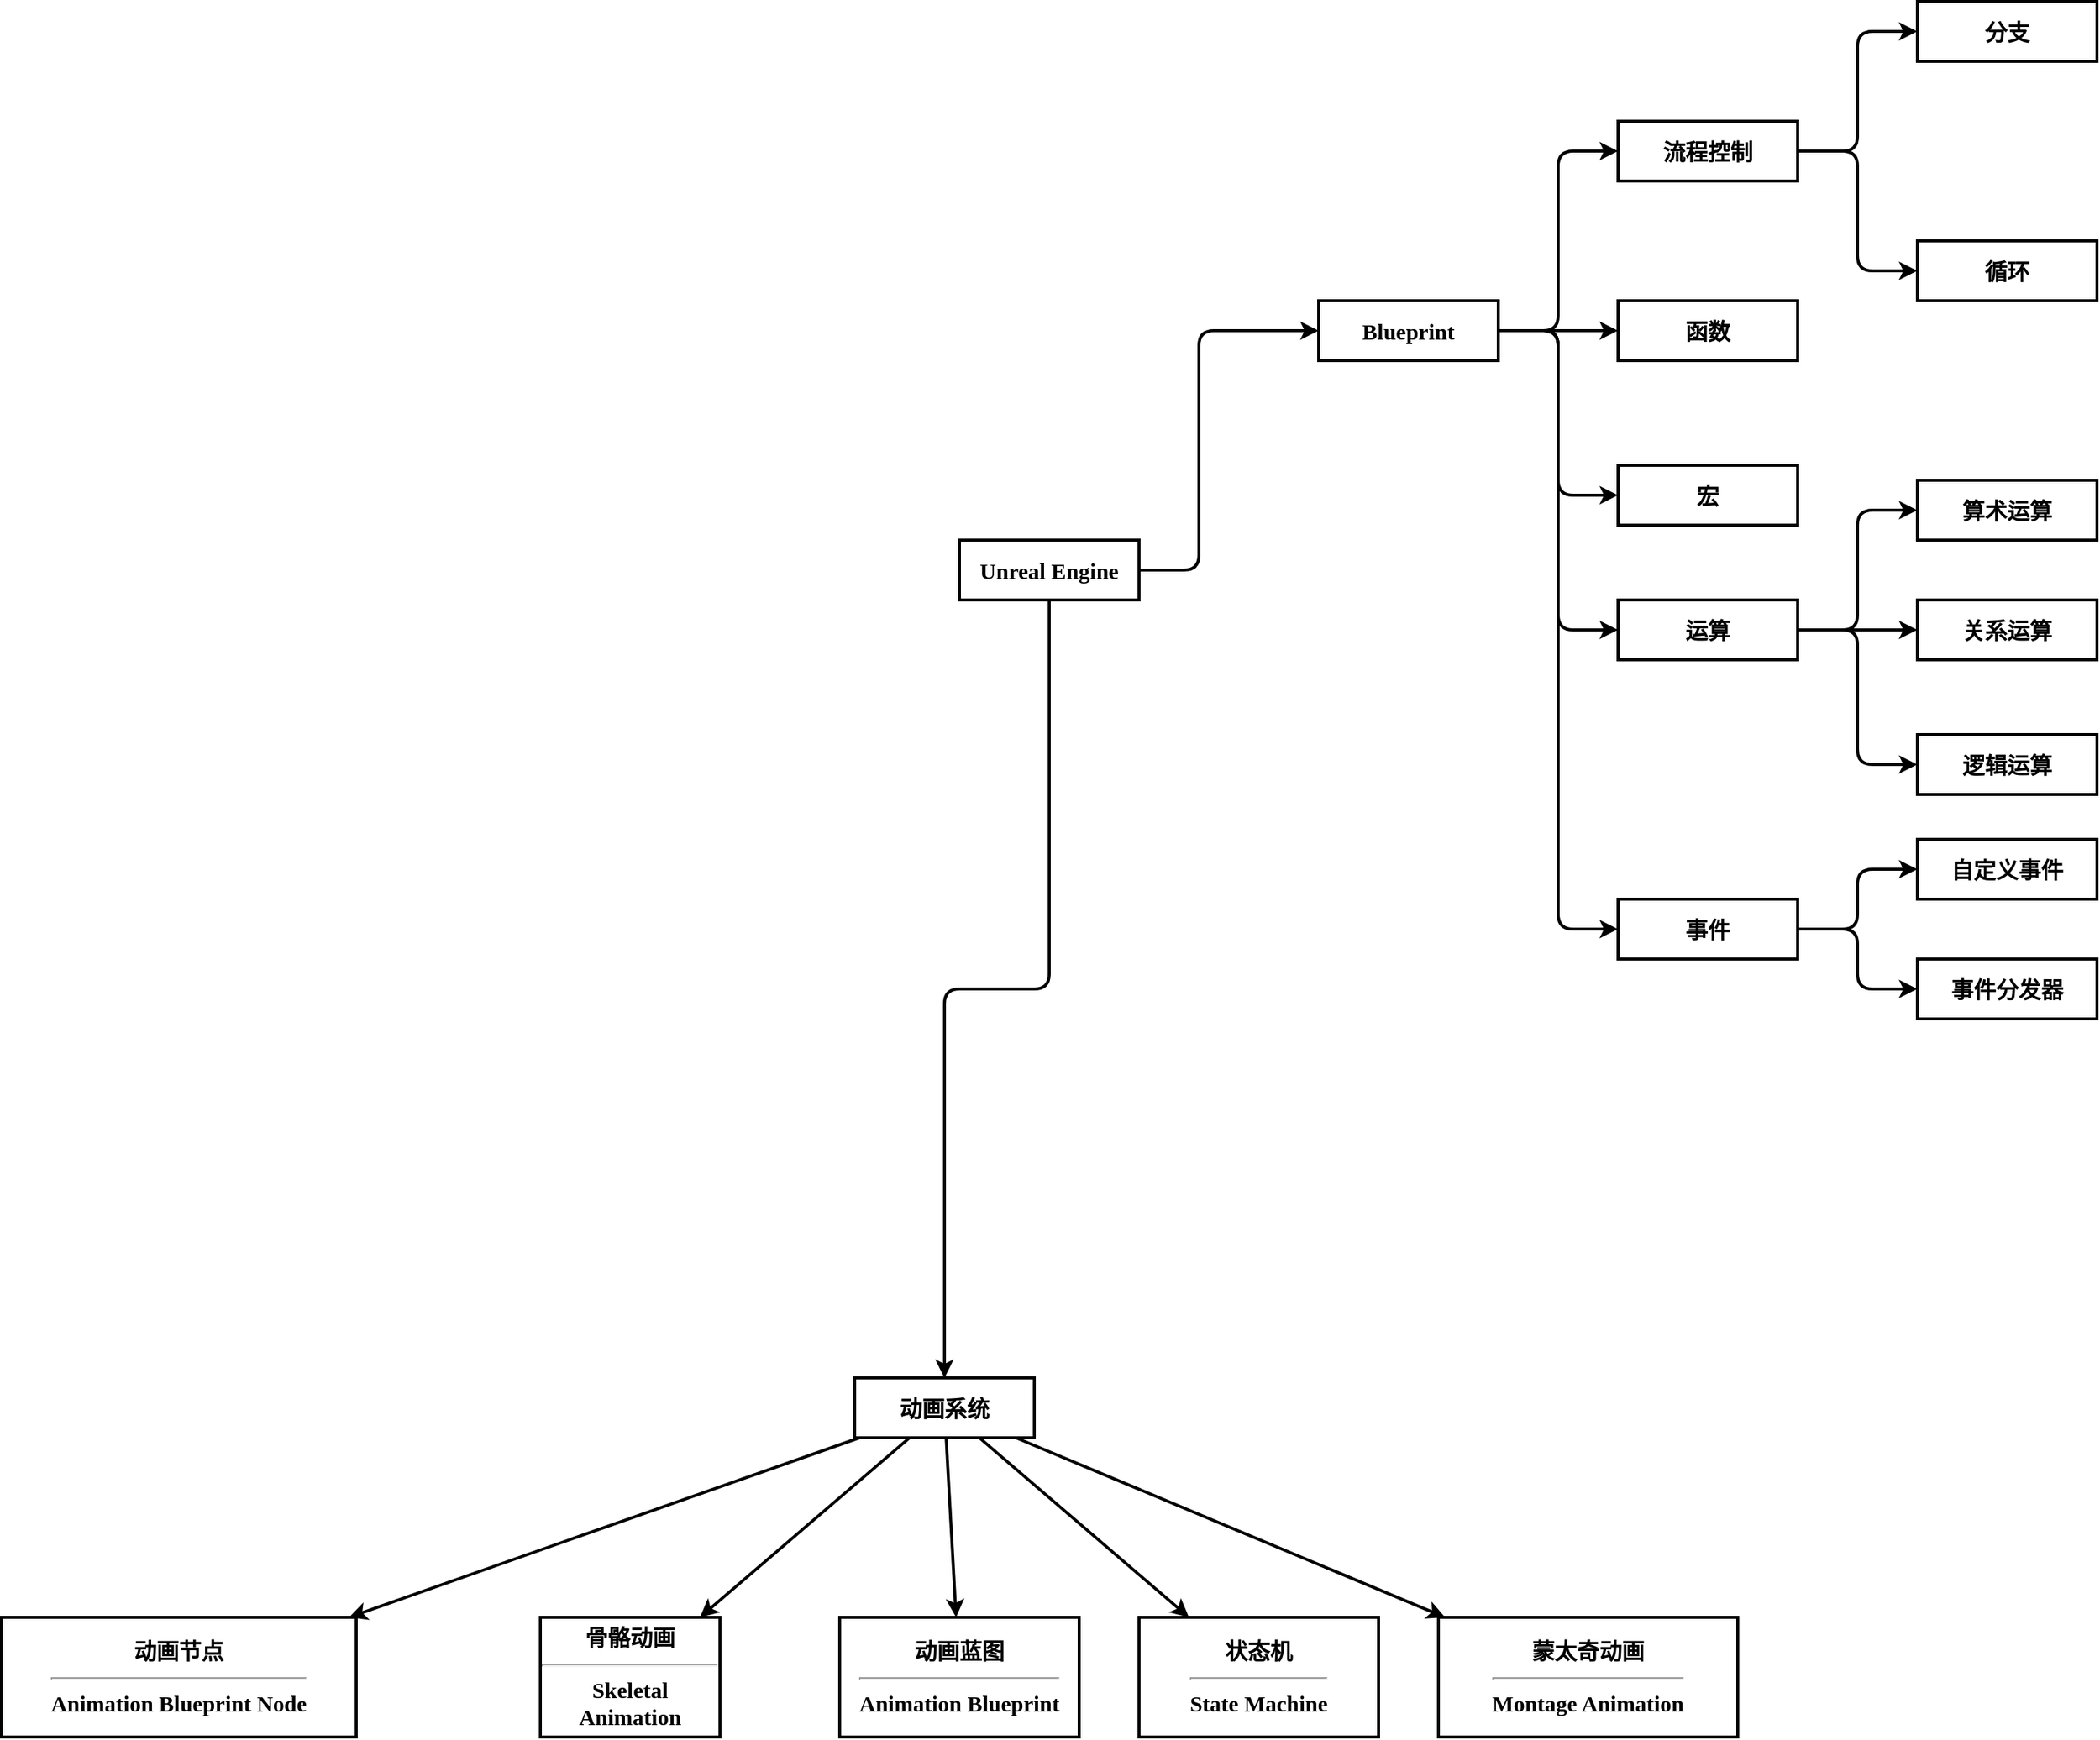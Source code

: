 <mxfile version="15.4.0" type="device" pages="9"><diagram id="70GvD3c3mBTosmA0N-bk" name="知识图谱"><mxGraphModel dx="1529" dy="2831" grid="1" gridSize="10" guides="1" tooltips="1" connect="1" arrows="1" fold="1" page="1" pageScale="1" pageWidth="827" pageHeight="1169" math="0" shadow="0"><root><mxCell id="0"/><mxCell id="1" parent="0"/><mxCell id="6sKX-mFi3dGQsLBWvNQA-2" value="" style="edgeStyle=orthogonalEdgeStyle;rounded=1;orthogonalLoop=1;jettySize=auto;html=1;fontFamily=Comic Sans MS;fontSize=15;strokeWidth=2;" edge="1" parent="1" source="YChCUmYyUePw3U3FlAcA-1" target="6sKX-mFi3dGQsLBWvNQA-1"><mxGeometry relative="1" as="geometry"><Array as="points"><mxPoint x="280" y="300"/><mxPoint x="280" y="140"/></Array></mxGeometry></mxCell><mxCell id="6sKX-mFi3dGQsLBWvNQA-29" value="" style="edgeStyle=orthogonalEdgeStyle;rounded=1;orthogonalLoop=1;jettySize=auto;html=1;fontFamily=Comic Sans MS;fontSize=15;strokeWidth=2;" edge="1" parent="1" source="YChCUmYyUePw3U3FlAcA-1" target="6sKX-mFi3dGQsLBWvNQA-28"><mxGeometry relative="1" as="geometry"/></mxCell><mxCell id="YChCUmYyUePw3U3FlAcA-1" value="Unreal Engine" style="rounded=0;whiteSpace=wrap;html=1;fontFamily=Comic Sans MS;fontStyle=1;fontSize=15;strokeWidth=2;" parent="1" vertex="1"><mxGeometry x="120" y="280" width="120" height="40" as="geometry"/></mxCell><mxCell id="6sKX-mFi3dGQsLBWvNQA-4" value="" style="edgeStyle=orthogonalEdgeStyle;rounded=1;orthogonalLoop=1;jettySize=auto;html=1;fontFamily=Comic Sans MS;fontSize=15;strokeWidth=2;" edge="1" parent="1" source="6sKX-mFi3dGQsLBWvNQA-1" target="6sKX-mFi3dGQsLBWvNQA-3"><mxGeometry relative="1" as="geometry"><Array as="points"><mxPoint x="520" y="140"/><mxPoint x="520" y="20"/></Array></mxGeometry></mxCell><mxCell id="6sKX-mFi3dGQsLBWvNQA-10" value="" style="edgeStyle=orthogonalEdgeStyle;rounded=1;orthogonalLoop=1;jettySize=auto;html=1;fontFamily=Comic Sans MS;fontSize=15;strokeWidth=2;" edge="1" parent="1" source="6sKX-mFi3dGQsLBWvNQA-1" target="6sKX-mFi3dGQsLBWvNQA-9"><mxGeometry relative="1" as="geometry"/></mxCell><mxCell id="6sKX-mFi3dGQsLBWvNQA-12" value="" style="edgeStyle=orthogonalEdgeStyle;rounded=1;orthogonalLoop=1;jettySize=auto;html=1;fontFamily=Comic Sans MS;fontSize=15;strokeWidth=2;" edge="1" parent="1" source="6sKX-mFi3dGQsLBWvNQA-1" target="6sKX-mFi3dGQsLBWvNQA-11"><mxGeometry relative="1" as="geometry"><Array as="points"><mxPoint x="520" y="140"/><mxPoint x="520" y="250"/></Array></mxGeometry></mxCell><mxCell id="6sKX-mFi3dGQsLBWvNQA-14" value="" style="edgeStyle=orthogonalEdgeStyle;rounded=1;orthogonalLoop=1;jettySize=auto;html=1;fontFamily=Comic Sans MS;fontSize=15;strokeWidth=2;" edge="1" parent="1" source="6sKX-mFi3dGQsLBWvNQA-1" target="6sKX-mFi3dGQsLBWvNQA-13"><mxGeometry relative="1" as="geometry"><Array as="points"><mxPoint x="520" y="140"/><mxPoint x="520" y="340"/></Array></mxGeometry></mxCell><mxCell id="6sKX-mFi3dGQsLBWvNQA-23" value="" style="edgeStyle=orthogonalEdgeStyle;rounded=1;orthogonalLoop=1;jettySize=auto;html=1;fontFamily=Comic Sans MS;fontSize=15;strokeWidth=2;" edge="1" parent="1" source="6sKX-mFi3dGQsLBWvNQA-1" target="6sKX-mFi3dGQsLBWvNQA-22"><mxGeometry relative="1" as="geometry"><Array as="points"><mxPoint x="520" y="140"/><mxPoint x="520" y="540"/></Array></mxGeometry></mxCell><mxCell id="6sKX-mFi3dGQsLBWvNQA-1" value="Blueprint" style="rounded=0;whiteSpace=wrap;html=1;fontFamily=Comic Sans MS;fontStyle=1;fontSize=15;strokeWidth=2;" vertex="1" parent="1"><mxGeometry x="360" y="120" width="120" height="40" as="geometry"/></mxCell><mxCell id="6sKX-mFi3dGQsLBWvNQA-6" value="" style="edgeStyle=orthogonalEdgeStyle;rounded=1;orthogonalLoop=1;jettySize=auto;html=1;fontFamily=Comic Sans MS;fontSize=15;strokeWidth=2;" edge="1" parent="1" source="6sKX-mFi3dGQsLBWvNQA-3" target="6sKX-mFi3dGQsLBWvNQA-5"><mxGeometry relative="1" as="geometry"><Array as="points"><mxPoint x="720" y="20"/><mxPoint x="720" y="-60"/></Array></mxGeometry></mxCell><mxCell id="6sKX-mFi3dGQsLBWvNQA-8" value="" style="edgeStyle=orthogonalEdgeStyle;rounded=1;orthogonalLoop=1;jettySize=auto;html=1;fontFamily=Comic Sans MS;fontSize=15;strokeWidth=2;" edge="1" parent="1" source="6sKX-mFi3dGQsLBWvNQA-3" target="6sKX-mFi3dGQsLBWvNQA-7"><mxGeometry relative="1" as="geometry"><Array as="points"><mxPoint x="720" y="20"/><mxPoint x="720" y="100"/></Array></mxGeometry></mxCell><mxCell id="6sKX-mFi3dGQsLBWvNQA-3" value="流程控制" style="rounded=0;whiteSpace=wrap;html=1;fontFamily=Comic Sans MS;fontStyle=1;fontSize=15;strokeWidth=2;" vertex="1" parent="1"><mxGeometry x="560" width="120" height="40" as="geometry"/></mxCell><mxCell id="6sKX-mFi3dGQsLBWvNQA-5" value="分支" style="rounded=0;whiteSpace=wrap;html=1;fontFamily=Comic Sans MS;fontStyle=1;fontSize=15;strokeWidth=2;" vertex="1" parent="1"><mxGeometry x="760" y="-80" width="120" height="40" as="geometry"/></mxCell><mxCell id="6sKX-mFi3dGQsLBWvNQA-7" value="循环" style="rounded=0;whiteSpace=wrap;html=1;fontFamily=Comic Sans MS;fontStyle=1;fontSize=15;strokeWidth=2;" vertex="1" parent="1"><mxGeometry x="760" y="80" width="120" height="40" as="geometry"/></mxCell><mxCell id="6sKX-mFi3dGQsLBWvNQA-9" value="函数" style="rounded=0;whiteSpace=wrap;html=1;fontFamily=Comic Sans MS;fontStyle=1;fontSize=15;strokeWidth=2;" vertex="1" parent="1"><mxGeometry x="560" y="120" width="120" height="40" as="geometry"/></mxCell><mxCell id="6sKX-mFi3dGQsLBWvNQA-11" value="宏" style="rounded=0;whiteSpace=wrap;html=1;fontFamily=Comic Sans MS;fontStyle=1;fontSize=15;strokeWidth=2;" vertex="1" parent="1"><mxGeometry x="560" y="230" width="120" height="40" as="geometry"/></mxCell><mxCell id="6sKX-mFi3dGQsLBWvNQA-17" value="" style="edgeStyle=orthogonalEdgeStyle;rounded=1;orthogonalLoop=1;jettySize=auto;html=1;fontFamily=Comic Sans MS;fontSize=15;strokeWidth=2;" edge="1" parent="1" source="6sKX-mFi3dGQsLBWvNQA-13" target="6sKX-mFi3dGQsLBWvNQA-16"><mxGeometry relative="1" as="geometry"><Array as="points"><mxPoint x="720" y="340"/><mxPoint x="720" y="260"/></Array></mxGeometry></mxCell><mxCell id="6sKX-mFi3dGQsLBWvNQA-19" value="" style="edgeStyle=orthogonalEdgeStyle;rounded=1;orthogonalLoop=1;jettySize=auto;html=1;fontFamily=Comic Sans MS;fontSize=15;strokeWidth=2;" edge="1" parent="1" source="6sKX-mFi3dGQsLBWvNQA-13" target="6sKX-mFi3dGQsLBWvNQA-18"><mxGeometry relative="1" as="geometry"/></mxCell><mxCell id="6sKX-mFi3dGQsLBWvNQA-21" value="" style="edgeStyle=orthogonalEdgeStyle;rounded=1;orthogonalLoop=1;jettySize=auto;html=1;fontFamily=Comic Sans MS;fontSize=15;strokeWidth=2;" edge="1" parent="1" source="6sKX-mFi3dGQsLBWvNQA-13" target="6sKX-mFi3dGQsLBWvNQA-20"><mxGeometry relative="1" as="geometry"><Array as="points"><mxPoint x="720" y="340"/><mxPoint x="720" y="430"/></Array></mxGeometry></mxCell><mxCell id="6sKX-mFi3dGQsLBWvNQA-13" value="运算" style="rounded=0;whiteSpace=wrap;html=1;fontFamily=Comic Sans MS;fontStyle=1;fontSize=15;strokeWidth=2;" vertex="1" parent="1"><mxGeometry x="560" y="320" width="120" height="40" as="geometry"/></mxCell><mxCell id="6sKX-mFi3dGQsLBWvNQA-16" value="算术运算" style="rounded=0;whiteSpace=wrap;html=1;fontFamily=Comic Sans MS;fontStyle=1;fontSize=15;strokeWidth=2;" vertex="1" parent="1"><mxGeometry x="760" y="240" width="120" height="40" as="geometry"/></mxCell><mxCell id="6sKX-mFi3dGQsLBWvNQA-18" value="关系运算" style="rounded=0;whiteSpace=wrap;html=1;fontFamily=Comic Sans MS;fontStyle=1;fontSize=15;strokeWidth=2;" vertex="1" parent="1"><mxGeometry x="760" y="320" width="120" height="40" as="geometry"/></mxCell><mxCell id="6sKX-mFi3dGQsLBWvNQA-20" value="逻辑运算" style="rounded=0;whiteSpace=wrap;html=1;fontFamily=Comic Sans MS;fontStyle=1;fontSize=15;strokeWidth=2;" vertex="1" parent="1"><mxGeometry x="760" y="410" width="120" height="40" as="geometry"/></mxCell><mxCell id="6sKX-mFi3dGQsLBWvNQA-25" value="" style="edgeStyle=orthogonalEdgeStyle;rounded=1;orthogonalLoop=1;jettySize=auto;html=1;fontFamily=Comic Sans MS;fontSize=15;strokeWidth=2;" edge="1" parent="1" source="6sKX-mFi3dGQsLBWvNQA-22" target="6sKX-mFi3dGQsLBWvNQA-24"><mxGeometry relative="1" as="geometry"/></mxCell><mxCell id="6sKX-mFi3dGQsLBWvNQA-27" value="" style="edgeStyle=orthogonalEdgeStyle;rounded=1;orthogonalLoop=1;jettySize=auto;html=1;fontFamily=Comic Sans MS;fontSize=15;strokeWidth=2;" edge="1" parent="1" source="6sKX-mFi3dGQsLBWvNQA-22" target="6sKX-mFi3dGQsLBWvNQA-26"><mxGeometry relative="1" as="geometry"/></mxCell><mxCell id="6sKX-mFi3dGQsLBWvNQA-22" value="事件" style="rounded=0;whiteSpace=wrap;html=1;fontFamily=Comic Sans MS;fontStyle=1;fontSize=15;strokeWidth=2;" vertex="1" parent="1"><mxGeometry x="560" y="520" width="120" height="40" as="geometry"/></mxCell><mxCell id="6sKX-mFi3dGQsLBWvNQA-24" value="自定义事件" style="rounded=0;whiteSpace=wrap;html=1;fontFamily=Comic Sans MS;fontStyle=1;fontSize=15;strokeWidth=2;" vertex="1" parent="1"><mxGeometry x="760" y="480" width="120" height="40" as="geometry"/></mxCell><mxCell id="6sKX-mFi3dGQsLBWvNQA-26" value="事件分发器" style="rounded=0;whiteSpace=wrap;html=1;fontFamily=Comic Sans MS;fontStyle=1;fontSize=15;strokeWidth=2;" vertex="1" parent="1"><mxGeometry x="760" y="560" width="120" height="40" as="geometry"/></mxCell><mxCell id="6sKX-mFi3dGQsLBWvNQA-31" value="" style="rounded=1;orthogonalLoop=1;jettySize=auto;html=1;fontFamily=Comic Sans MS;fontSize=15;strokeWidth=2;" edge="1" parent="1" source="6sKX-mFi3dGQsLBWvNQA-28" target="6sKX-mFi3dGQsLBWvNQA-30"><mxGeometry relative="1" as="geometry"/></mxCell><mxCell id="6sKX-mFi3dGQsLBWvNQA-33" value="" style="rounded=1;orthogonalLoop=1;jettySize=auto;html=1;fontFamily=Comic Sans MS;fontSize=15;strokeWidth=2;" edge="1" parent="1" source="6sKX-mFi3dGQsLBWvNQA-28" target="6sKX-mFi3dGQsLBWvNQA-32"><mxGeometry relative="1" as="geometry"/></mxCell><mxCell id="6sKX-mFi3dGQsLBWvNQA-35" value="" style="rounded=1;orthogonalLoop=1;jettySize=auto;html=1;fontFamily=Comic Sans MS;fontSize=15;strokeWidth=2;" edge="1" parent="1" source="6sKX-mFi3dGQsLBWvNQA-28" target="6sKX-mFi3dGQsLBWvNQA-34"><mxGeometry relative="1" as="geometry"/></mxCell><mxCell id="6sKX-mFi3dGQsLBWvNQA-37" value="" style="edgeStyle=none;rounded=1;orthogonalLoop=1;jettySize=auto;html=1;fontFamily=Comic Sans MS;fontSize=15;strokeWidth=2;" edge="1" parent="1" source="6sKX-mFi3dGQsLBWvNQA-28" target="6sKX-mFi3dGQsLBWvNQA-36"><mxGeometry relative="1" as="geometry"/></mxCell><mxCell id="6sKX-mFi3dGQsLBWvNQA-39" value="" style="edgeStyle=none;rounded=1;orthogonalLoop=1;jettySize=auto;html=1;fontFamily=Comic Sans MS;fontSize=15;strokeWidth=2;" edge="1" parent="1" source="6sKX-mFi3dGQsLBWvNQA-28" target="6sKX-mFi3dGQsLBWvNQA-38"><mxGeometry relative="1" as="geometry"/></mxCell><mxCell id="6sKX-mFi3dGQsLBWvNQA-28" value="动画系统" style="rounded=0;whiteSpace=wrap;html=1;fontFamily=Comic Sans MS;fontStyle=1;fontSize=15;strokeWidth=2;" vertex="1" parent="1"><mxGeometry x="50" y="840" width="120" height="40" as="geometry"/></mxCell><mxCell id="6sKX-mFi3dGQsLBWvNQA-30" value="骨骼动画&lt;hr&gt;Skeletal Animation" style="rounded=0;whiteSpace=wrap;html=1;fontFamily=Comic Sans MS;fontStyle=1;fontSize=15;strokeWidth=2;" vertex="1" parent="1"><mxGeometry x="-160" y="1000" width="120" height="80" as="geometry"/></mxCell><mxCell id="6sKX-mFi3dGQsLBWvNQA-32" value="动画蓝图&lt;hr&gt;Animation Blueprint" style="rounded=0;whiteSpace=wrap;html=1;fontFamily=Comic Sans MS;fontStyle=1;fontSize=15;strokeWidth=2;" vertex="1" parent="1"><mxGeometry x="40" y="1000" width="160" height="80" as="geometry"/></mxCell><mxCell id="6sKX-mFi3dGQsLBWvNQA-34" value="状态机&lt;hr&gt;State Machine" style="rounded=0;whiteSpace=wrap;html=1;fontFamily=Comic Sans MS;fontStyle=1;fontSize=15;strokeWidth=2;" vertex="1" parent="1"><mxGeometry x="240" y="1000" width="160" height="80" as="geometry"/></mxCell><mxCell id="6sKX-mFi3dGQsLBWvNQA-36" value="蒙太奇动画&lt;hr&gt;Montage Animation" style="rounded=0;whiteSpace=wrap;html=1;fontFamily=Comic Sans MS;fontStyle=1;fontSize=15;strokeWidth=2;" vertex="1" parent="1"><mxGeometry x="440" y="1000" width="200" height="80" as="geometry"/></mxCell><mxCell id="6sKX-mFi3dGQsLBWvNQA-38" value="动画节点&lt;hr&gt;Animation Blueprint Node" style="rounded=0;whiteSpace=wrap;html=1;fontFamily=Comic Sans MS;fontStyle=1;fontSize=15;strokeWidth=2;" vertex="1" parent="1"><mxGeometry x="-520" y="1000" width="237" height="80" as="geometry"/></mxCell></root></mxGraphModel></diagram><diagram id="t9-HaFip51r97fZgFQ-K" name="动画系统"><mxGraphModel dx="2740" dy="926" grid="1" gridSize="10" guides="1" tooltips="1" connect="1" arrows="1" fold="1" page="1" pageScale="1" pageWidth="827" pageHeight="1169" math="0" shadow="0"><root><mxCell id="cUkwMg4ByqV2Fi2jxalq-0"/><mxCell id="cUkwMg4ByqV2Fi2jxalq-1" parent="cUkwMg4ByqV2Fi2jxalq-0"/><mxCell id="fehknUbczo0FrLcNBUQb-2" value="" style="edgeStyle=none;rounded=1;orthogonalLoop=1;jettySize=auto;html=1;fontFamily=Comic Sans MS;fontSize=15;strokeWidth=2;" edge="1" parent="cUkwMg4ByqV2Fi2jxalq-1" source="fehknUbczo0FrLcNBUQb-0" target="fehknUbczo0FrLcNBUQb-1"><mxGeometry relative="1" as="geometry"/></mxCell><mxCell id="fehknUbczo0FrLcNBUQb-14" value="" style="edgeStyle=none;rounded=1;orthogonalLoop=1;jettySize=auto;html=1;fontFamily=Comic Sans MS;fontSize=15;strokeWidth=2;" edge="1" parent="cUkwMg4ByqV2Fi2jxalq-1" source="fehknUbczo0FrLcNBUQb-0" target="fehknUbczo0FrLcNBUQb-13"><mxGeometry relative="1" as="geometry"/></mxCell><mxCell id="fehknUbczo0FrLcNBUQb-16" value="" style="edgeStyle=none;rounded=1;orthogonalLoop=1;jettySize=auto;html=1;fontFamily=Comic Sans MS;fontSize=15;strokeWidth=2;" edge="1" parent="cUkwMg4ByqV2Fi2jxalq-1" source="fehknUbczo0FrLcNBUQb-0" target="fehknUbczo0FrLcNBUQb-15"><mxGeometry relative="1" as="geometry"/></mxCell><mxCell id="fehknUbczo0FrLcNBUQb-18" value="" style="edgeStyle=none;rounded=1;orthogonalLoop=1;jettySize=auto;html=1;fontFamily=Comic Sans MS;fontSize=15;strokeWidth=2;" edge="1" parent="cUkwMg4ByqV2Fi2jxalq-1" source="fehknUbczo0FrLcNBUQb-0" target="fehknUbczo0FrLcNBUQb-17"><mxGeometry relative="1" as="geometry"/></mxCell><mxCell id="fehknUbczo0FrLcNBUQb-20" value="" style="edgeStyle=none;rounded=1;orthogonalLoop=1;jettySize=auto;html=1;fontFamily=Comic Sans MS;fontSize=15;strokeWidth=2;" edge="1" parent="cUkwMg4ByqV2Fi2jxalq-1" source="fehknUbczo0FrLcNBUQb-0" target="fehknUbczo0FrLcNBUQb-19"><mxGeometry relative="1" as="geometry"/></mxCell><mxCell id="fehknUbczo0FrLcNBUQb-22" value="" style="edgeStyle=none;rounded=1;orthogonalLoop=1;jettySize=auto;html=1;fontFamily=Comic Sans MS;fontSize=15;strokeWidth=2;" edge="1" parent="cUkwMg4ByqV2Fi2jxalq-1" source="fehknUbczo0FrLcNBUQb-0" target="fehknUbczo0FrLcNBUQb-21"><mxGeometry relative="1" as="geometry"/></mxCell><mxCell id="fehknUbczo0FrLcNBUQb-24" value="" style="edgeStyle=none;rounded=1;orthogonalLoop=1;jettySize=auto;html=1;fontFamily=Comic Sans MS;fontSize=15;strokeWidth=2;" edge="1" parent="cUkwMg4ByqV2Fi2jxalq-1" source="fehknUbczo0FrLcNBUQb-0" target="fehknUbczo0FrLcNBUQb-23"><mxGeometry relative="1" as="geometry"/></mxCell><mxCell id="fehknUbczo0FrLcNBUQb-0" value="动画系统" style="rounded=0;whiteSpace=wrap;html=1;fontFamily=Comic Sans MS;fontStyle=1;fontSize=15;strokeWidth=2;" vertex="1" parent="cUkwMg4ByqV2Fi2jxalq-1"><mxGeometry x="-478" y="700" width="130" height="60" as="geometry"/></mxCell><mxCell id="fehknUbczo0FrLcNBUQb-6" value="" style="edgeStyle=none;rounded=1;orthogonalLoop=1;jettySize=auto;html=1;fontFamily=Comic Sans MS;fontSize=15;strokeWidth=2;" edge="1" parent="cUkwMg4ByqV2Fi2jxalq-1" source="fehknUbczo0FrLcNBUQb-1" target="fehknUbczo0FrLcNBUQb-5"><mxGeometry relative="1" as="geometry"/></mxCell><mxCell id="fehknUbczo0FrLcNBUQb-10" value="" style="edgeStyle=none;rounded=1;orthogonalLoop=1;jettySize=auto;html=1;fontFamily=Comic Sans MS;fontSize=15;strokeWidth=2;" edge="1" parent="cUkwMg4ByqV2Fi2jxalq-1" source="fehknUbczo0FrLcNBUQb-1" target="fehknUbczo0FrLcNBUQb-9"><mxGeometry relative="1" as="geometry"/></mxCell><mxCell id="fehknUbczo0FrLcNBUQb-12" value="" style="edgeStyle=none;rounded=1;orthogonalLoop=1;jettySize=auto;html=1;fontFamily=Comic Sans MS;fontSize=15;strokeWidth=2;" edge="1" parent="cUkwMg4ByqV2Fi2jxalq-1" source="fehknUbczo0FrLcNBUQb-1" target="fehknUbczo0FrLcNBUQb-11"><mxGeometry relative="1" as="geometry"/></mxCell><mxCell id="fehknUbczo0FrLcNBUQb-1" value="资源" style="rounded=0;whiteSpace=wrap;html=1;fontFamily=Comic Sans MS;fontStyle=1;fontSize=15;strokeWidth=2;" vertex="1" parent="cUkwMg4ByqV2Fi2jxalq-1"><mxGeometry x="-220" y="590" width="130" height="60" as="geometry"/></mxCell><mxCell id="fehknUbczo0FrLcNBUQb-5" value="模型资源" style="ellipse;whiteSpace=wrap;html=1;rounded=0;fontFamily=Comic Sans MS;fontSize=15;fontStyle=1;strokeWidth=2;" vertex="1" parent="cUkwMg4ByqV2Fi2jxalq-1"><mxGeometry y="430" width="120" height="60" as="geometry"/></mxCell><mxCell id="fehknUbczo0FrLcNBUQb-9" value="动画资源" style="ellipse;whiteSpace=wrap;html=1;rounded=0;fontFamily=Comic Sans MS;fontSize=15;fontStyle=1;strokeWidth=2;" vertex="1" parent="cUkwMg4ByqV2Fi2jxalq-1"><mxGeometry x="10" y="580" width="120" height="60" as="geometry"/></mxCell><mxCell id="fehknUbczo0FrLcNBUQb-11" value="骨骼模型" style="ellipse;whiteSpace=wrap;html=1;rounded=0;fontFamily=Comic Sans MS;fontSize=15;fontStyle=1;strokeWidth=2;" vertex="1" parent="cUkwMg4ByqV2Fi2jxalq-1"><mxGeometry y="720" width="120" height="60" as="geometry"/></mxCell><mxCell id="fehknUbczo0FrLcNBUQb-13" value="动作重定向" style="rounded=0;whiteSpace=wrap;html=1;fontFamily=Comic Sans MS;fontStyle=1;fontSize=15;strokeWidth=2;" vertex="1" parent="cUkwMg4ByqV2Fi2jxalq-1"><mxGeometry x="-820" y="500" width="130" height="60" as="geometry"/></mxCell><mxCell id="fehknUbczo0FrLcNBUQb-15" value="动画蓝图" style="rounded=0;whiteSpace=wrap;html=1;fontFamily=Comic Sans MS;fontStyle=1;fontSize=15;strokeWidth=2;" vertex="1" parent="cUkwMg4ByqV2Fi2jxalq-1"><mxGeometry x="-820" y="690" width="130" height="60" as="geometry"/></mxCell><mxCell id="fehknUbczo0FrLcNBUQb-17" value="状态机" style="rounded=0;whiteSpace=wrap;html=1;fontFamily=Comic Sans MS;fontStyle=1;fontSize=15;strokeWidth=2;" vertex="1" parent="cUkwMg4ByqV2Fi2jxalq-1"><mxGeometry x="-827" y="840" width="130" height="60" as="geometry"/></mxCell><mxCell id="fehknUbczo0FrLcNBUQb-19" value="混合空间" style="rounded=0;whiteSpace=wrap;html=1;fontFamily=Comic Sans MS;fontStyle=1;fontSize=15;strokeWidth=2;" vertex="1" parent="cUkwMg4ByqV2Fi2jxalq-1"><mxGeometry x="-827" y="970" width="130" height="60" as="geometry"/></mxCell><mxCell id="fehknUbczo0FrLcNBUQb-21" value="FootIK" style="rounded=0;whiteSpace=wrap;html=1;fontFamily=Comic Sans MS;fontStyle=1;fontSize=15;strokeWidth=2;" vertex="1" parent="cUkwMg4ByqV2Fi2jxalq-1"><mxGeometry x="-560" y="940" width="130" height="60" as="geometry"/></mxCell><mxCell id="fehknUbczo0FrLcNBUQb-23" value="动画蒙太奇" style="rounded=0;whiteSpace=wrap;html=1;fontFamily=Comic Sans MS;fontStyle=1;fontSize=15;strokeWidth=2;" vertex="1" parent="cUkwMg4ByqV2Fi2jxalq-1"><mxGeometry x="-340" y="940" width="130" height="60" as="geometry"/></mxCell><mxCell id="fehknUbczo0FrLcNBUQb-27" value="" style="edgeStyle=none;rounded=1;orthogonalLoop=1;jettySize=auto;html=1;fontFamily=Comic Sans MS;fontSize=15;strokeWidth=2;" edge="1" parent="cUkwMg4ByqV2Fi2jxalq-1" source="fehknUbczo0FrLcNBUQb-25" target="fehknUbczo0FrLcNBUQb-26"><mxGeometry relative="1" as="geometry"/></mxCell><mxCell id="fehknUbczo0FrLcNBUQb-29" value="" style="edgeStyle=none;rounded=1;orthogonalLoop=1;jettySize=auto;html=1;fontFamily=Comic Sans MS;fontSize=15;strokeWidth=2;" edge="1" parent="cUkwMg4ByqV2Fi2jxalq-1" source="fehknUbczo0FrLcNBUQb-25" target="fehknUbczo0FrLcNBUQb-28"><mxGeometry relative="1" as="geometry"/></mxCell><mxCell id="fehknUbczo0FrLcNBUQb-31" value="" style="edgeStyle=none;rounded=1;orthogonalLoop=1;jettySize=auto;html=1;fontFamily=Comic Sans MS;fontSize=15;strokeWidth=2;" edge="1" parent="cUkwMg4ByqV2Fi2jxalq-1" source="fehknUbczo0FrLcNBUQb-25" target="fehknUbczo0FrLcNBUQb-30"><mxGeometry relative="1" as="geometry"/></mxCell><mxCell id="fehknUbczo0FrLcNBUQb-25" value="资源导入" style="rounded=0;whiteSpace=wrap;html=1;fontFamily=Comic Sans MS;fontSize=15;strokeWidth=2;fontStyle=1" vertex="1" parent="cUkwMg4ByqV2Fi2jxalq-1"><mxGeometry x="-860" y="1250" width="120" height="60" as="geometry"/></mxCell><mxCell id="fehknUbczo0FrLcNBUQb-26" value="导入外部资源" style="ellipse;whiteSpace=wrap;html=1;rounded=0;fontFamily=Comic Sans MS;fontSize=15;fontStyle=1;strokeWidth=2;" vertex="1" parent="cUkwMg4ByqV2Fi2jxalq-1"><mxGeometry x="-630" y="1130" width="120" height="60" as="geometry"/></mxCell><mxCell id="fehknUbczo0FrLcNBUQb-28" value="迁移资产" style="ellipse;whiteSpace=wrap;html=1;rounded=0;fontFamily=Comic Sans MS;fontSize=15;fontStyle=1;strokeWidth=2;" vertex="1" parent="cUkwMg4ByqV2Fi2jxalq-1"><mxGeometry x="-620" y="1290" width="120" height="60" as="geometry"/></mxCell><mxCell id="fehknUbczo0FrLcNBUQb-30" value="导入商城资源" style="ellipse;whiteSpace=wrap;html=1;rounded=0;fontFamily=Comic Sans MS;fontSize=15;fontStyle=1;strokeWidth=2;" vertex="1" parent="cUkwMg4ByqV2Fi2jxalq-1"><mxGeometry x="-1070" y="1250" width="120" height="60" as="geometry"/></mxCell></root></mxGraphModel></diagram><diagram id="PFnDTj0JHT5ZBEO49bqi" name="术语"><mxGraphModel dx="702" dy="1662" grid="1" gridSize="10" guides="1" tooltips="1" connect="1" arrows="1" fold="1" page="1" pageScale="1" pageWidth="827" pageHeight="1169" math="0" shadow="0"><root><mxCell id="LUCqDLcHwJllkk3vIaX3-0"/><mxCell id="LUCqDLcHwJllkk3vIaX3-1" parent="LUCqDLcHwJllkk3vIaX3-0"/><mxCell id="LUCqDLcHwJllkk3vIaX3-2" value="Level" style="rounded=0;whiteSpace=wrap;html=1;fontFamily=Comic Sans MS;fontSize=15;" parent="LUCqDLcHwJllkk3vIaX3-1" vertex="1"><mxGeometry x="160" y="360" width="120" height="40" as="geometry"/></mxCell><mxCell id="LUCqDLcHwJllkk3vIaX3-3" value="Actor" style="rounded=0;whiteSpace=wrap;html=1;fontFamily=Comic Sans MS;fontSize=15;" parent="LUCqDLcHwJllkk3vIaX3-1" vertex="1"><mxGeometry x="160" y="480" width="120" height="40" as="geometry"/></mxCell><mxCell id="LUCqDLcHwJllkk3vIaX3-9" value="Lighting" style="rounded=0;whiteSpace=wrap;html=1;fontFamily=Comic Sans MS;fontSize=15;" parent="LUCqDLcHwJllkk3vIaX3-1" vertex="1"><mxGeometry x="160" y="600" width="120" height="40" as="geometry"/></mxCell><mxCell id="LUCqDLcHwJllkk3vIaX3-10" value="Material" style="rounded=0;whiteSpace=wrap;html=1;fontFamily=Comic Sans MS;fontSize=15;" parent="LUCqDLcHwJllkk3vIaX3-1" vertex="1"><mxGeometry x="160" y="720" width="120" height="40" as="geometry"/></mxCell><mxCell id="LUCqDLcHwJllkk3vIaX3-11" value="Blueprint" style="rounded=0;whiteSpace=wrap;html=1;fontFamily=Comic Sans MS;fontSize=15;" parent="LUCqDLcHwJllkk3vIaX3-1" vertex="1"><mxGeometry x="160" y="840" width="120" height="40" as="geometry"/></mxCell></root></mxGraphModel></diagram><diagram id="UNRQ_EbULQjWz3-rCu8A" name="编辑器"><mxGraphModel dx="2356" dy="2831" grid="1" gridSize="10" guides="1" tooltips="1" connect="1" arrows="1" fold="1" page="1" pageScale="1" pageWidth="827" pageHeight="1169" math="0" shadow="0"><root><mxCell id="-BWd-Z-4IAjf1JJBxGZr-0"/><mxCell id="-BWd-Z-4IAjf1JJBxGZr-1" parent="-BWd-Z-4IAjf1JJBxGZr-0"/><mxCell id="-BWd-Z-4IAjf1JJBxGZr-7" value="" style="edgeStyle=orthogonalEdgeStyle;rounded=1;orthogonalLoop=1;jettySize=auto;html=1;fontFamily=Comic Sans MS;fontSize=15;strokeWidth=2;" parent="-BWd-Z-4IAjf1JJBxGZr-1" source="-BWd-Z-4IAjf1JJBxGZr-5" target="-BWd-Z-4IAjf1JJBxGZr-6" edge="1"><mxGeometry relative="1" as="geometry"/></mxCell><mxCell id="-BWd-Z-4IAjf1JJBxGZr-9" value="" style="edgeStyle=orthogonalEdgeStyle;rounded=1;orthogonalLoop=1;jettySize=auto;html=1;fontFamily=Comic Sans MS;fontSize=15;strokeWidth=2;" parent="-BWd-Z-4IAjf1JJBxGZr-1" source="-BWd-Z-4IAjf1JJBxGZr-5" target="-BWd-Z-4IAjf1JJBxGZr-8" edge="1"><mxGeometry relative="1" as="geometry"/></mxCell><mxCell id="-BWd-Z-4IAjf1JJBxGZr-11" value="" style="edgeStyle=orthogonalEdgeStyle;rounded=1;orthogonalLoop=1;jettySize=auto;html=1;fontFamily=Comic Sans MS;fontSize=15;strokeWidth=2;" parent="-BWd-Z-4IAjf1JJBxGZr-1" source="-BWd-Z-4IAjf1JJBxGZr-5" target="-BWd-Z-4IAjf1JJBxGZr-10" edge="1"><mxGeometry relative="1" as="geometry"><Array as="points"><mxPoint x="340" y="400"/><mxPoint x="680" y="400"/></Array></mxGeometry></mxCell><mxCell id="-BWd-Z-4IAjf1JJBxGZr-13" value="" style="edgeStyle=orthogonalEdgeStyle;rounded=1;orthogonalLoop=1;jettySize=auto;html=1;fontFamily=Comic Sans MS;fontSize=15;strokeWidth=2;" parent="-BWd-Z-4IAjf1JJBxGZr-1" source="-BWd-Z-4IAjf1JJBxGZr-5" target="-BWd-Z-4IAjf1JJBxGZr-12" edge="1"><mxGeometry relative="1" as="geometry"><Array as="points"><mxPoint x="340" y="400"/><mxPoint x="180" y="400"/></Array></mxGeometry></mxCell><mxCell id="-BWd-Z-4IAjf1JJBxGZr-15" value="" style="edgeStyle=orthogonalEdgeStyle;rounded=1;orthogonalLoop=1;jettySize=auto;html=1;fontFamily=Comic Sans MS;fontSize=15;strokeWidth=2;" parent="-BWd-Z-4IAjf1JJBxGZr-1" source="-BWd-Z-4IAjf1JJBxGZr-5" target="-BWd-Z-4IAjf1JJBxGZr-14" edge="1"><mxGeometry relative="1" as="geometry"><Array as="points"><mxPoint x="340" y="400"/><mxPoint x="480" y="400"/><mxPoint x="480" y="340"/></Array></mxGeometry></mxCell><mxCell id="-BWd-Z-4IAjf1JJBxGZr-17" value="" style="edgeStyle=orthogonalEdgeStyle;rounded=1;orthogonalLoop=1;jettySize=auto;html=1;fontFamily=Comic Sans MS;fontSize=15;strokeWidth=2;" parent="-BWd-Z-4IAjf1JJBxGZr-1" source="-BWd-Z-4IAjf1JJBxGZr-5" target="-BWd-Z-4IAjf1JJBxGZr-16" edge="1"><mxGeometry relative="1" as="geometry"/></mxCell><mxCell id="-BWd-Z-4IAjf1JJBxGZr-19" value="" style="edgeStyle=orthogonalEdgeStyle;rounded=1;orthogonalLoop=1;jettySize=auto;html=1;fontFamily=Comic Sans MS;fontSize=15;strokeWidth=2;" parent="-BWd-Z-4IAjf1JJBxGZr-1" source="-BWd-Z-4IAjf1JJBxGZr-5" target="-BWd-Z-4IAjf1JJBxGZr-18" edge="1"><mxGeometry relative="1" as="geometry"><Array as="points"><mxPoint x="170" y="540"/><mxPoint x="170" y="540"/></Array></mxGeometry></mxCell><mxCell id="-BWd-Z-4IAjf1JJBxGZr-5" value="Level Editor" style="rounded=0;whiteSpace=wrap;html=1;fontFamily=Comic Sans MS;fontSize=15;" parent="-BWd-Z-4IAjf1JJBxGZr-1" vertex="1"><mxGeometry x="280" y="520" width="120" height="40" as="geometry"/></mxCell><mxCell id="-BWd-Z-4IAjf1JJBxGZr-6" value="Tab Bar &amp;amp; Menu Bar" style="rounded=0;whiteSpace=wrap;html=1;fontFamily=Comic Sans MS;fontSize=15;" parent="-BWd-Z-4IAjf1JJBxGZr-1" vertex="1"><mxGeometry x="600" y="520" width="120" height="40" as="geometry"/></mxCell><mxCell id="-BWd-Z-4IAjf1JJBxGZr-8" value="Toolkit Bar" style="rounded=0;whiteSpace=wrap;html=1;fontFamily=Comic Sans MS;fontSize=15;" parent="-BWd-Z-4IAjf1JJBxGZr-1" vertex="1"><mxGeometry x="280" y="720" width="120" height="40" as="geometry"/></mxCell><mxCell id="-BWd-Z-4IAjf1JJBxGZr-10" value="Content Browser" style="rounded=0;whiteSpace=wrap;html=1;fontFamily=Comic Sans MS;fontSize=15;" parent="-BWd-Z-4IAjf1JJBxGZr-1" vertex="1"><mxGeometry x="600" y="240" width="160" height="40" as="geometry"/></mxCell><mxCell id="-BWd-Z-4IAjf1JJBxGZr-12" value="Viewport" style="rounded=0;whiteSpace=wrap;html=1;fontFamily=Comic Sans MS;fontSize=15;" parent="-BWd-Z-4IAjf1JJBxGZr-1" vertex="1"><mxGeometry x="120" y="240" width="120" height="40" as="geometry"/></mxCell><mxCell id="-BWd-Z-4IAjf1JJBxGZr-14" value="Outliner" style="rounded=0;whiteSpace=wrap;html=1;fontFamily=Comic Sans MS;fontSize=15;" parent="-BWd-Z-4IAjf1JJBxGZr-1" vertex="1"><mxGeometry x="420" y="240" width="120" height="40" as="geometry"/></mxCell><mxCell id="-BWd-Z-4IAjf1JJBxGZr-16" value="Details" style="rounded=0;whiteSpace=wrap;html=1;fontFamily=Comic Sans MS;fontSize=15;" parent="-BWd-Z-4IAjf1JJBxGZr-1" vertex="1"><mxGeometry x="280" y="240" width="120" height="40" as="geometry"/></mxCell><mxCell id="-BWd-Z-4IAjf1JJBxGZr-21" value="" style="edgeStyle=orthogonalEdgeStyle;rounded=1;orthogonalLoop=1;jettySize=auto;html=1;fontFamily=Comic Sans MS;fontSize=15;strokeWidth=2;" parent="-BWd-Z-4IAjf1JJBxGZr-1" source="-BWd-Z-4IAjf1JJBxGZr-18" target="-BWd-Z-4IAjf1JJBxGZr-20" edge="1"><mxGeometry relative="1" as="geometry"><Array as="points"><mxPoint x="-40" y="540"/><mxPoint x="-40" y="420"/></Array></mxGeometry></mxCell><mxCell id="-BWd-Z-4IAjf1JJBxGZr-18" value="Mode Select" style="rounded=0;whiteSpace=wrap;html=1;fontFamily=Comic Sans MS;fontSize=15;" parent="-BWd-Z-4IAjf1JJBxGZr-1" vertex="1"><mxGeometry x="10" y="520" width="120" height="40" as="geometry"/></mxCell><mxCell id="-BWd-Z-4IAjf1JJBxGZr-20" value="Place Mode" style="rounded=0;whiteSpace=wrap;html=1;fontFamily=Comic Sans MS;fontSize=15;" parent="-BWd-Z-4IAjf1JJBxGZr-1" vertex="1"><mxGeometry x="-200" y="400" width="120" height="40" as="geometry"/></mxCell><mxCell id="-BWd-Z-4IAjf1JJBxGZr-22" value="Paint Mode" style="rounded=0;whiteSpace=wrap;html=1;fontFamily=Comic Sans MS;fontSize=15;" parent="-BWd-Z-4IAjf1JJBxGZr-1" vertex="1"><mxGeometry x="-200" y="480" width="120" height="40" as="geometry"/></mxCell><mxCell id="-BWd-Z-4IAjf1JJBxGZr-23" value="Terrian Mode" style="rounded=0;whiteSpace=wrap;html=1;fontFamily=Comic Sans MS;fontSize=15;" parent="-BWd-Z-4IAjf1JJBxGZr-1" vertex="1"><mxGeometry x="-200" y="560" width="120" height="40" as="geometry"/></mxCell><mxCell id="-BWd-Z-4IAjf1JJBxGZr-24" value="植被" style="rounded=0;whiteSpace=wrap;html=1;fontFamily=Comic Sans MS;fontSize=15;" parent="-BWd-Z-4IAjf1JJBxGZr-1" vertex="1"><mxGeometry x="-200" y="640" width="120" height="40" as="geometry"/></mxCell><mxCell id="-BWd-Z-4IAjf1JJBxGZr-25" value="几何体编辑" style="rounded=0;whiteSpace=wrap;html=1;fontFamily=Comic Sans MS;fontSize=15;" parent="-BWd-Z-4IAjf1JJBxGZr-1" vertex="1"><mxGeometry x="-200" y="720" width="120" height="40" as="geometry"/></mxCell><mxCell id="yltBlyFhnJQMMB2ZHqAn-2" value="" style="edgeStyle=orthogonalEdgeStyle;rounded=1;orthogonalLoop=1;jettySize=auto;html=1;fontFamily=Comic Sans MS;fontSize=15;strokeWidth=2;" parent="-BWd-Z-4IAjf1JJBxGZr-1" source="yltBlyFhnJQMMB2ZHqAn-0" target="yltBlyFhnJQMMB2ZHqAn-1" edge="1"><mxGeometry relative="1" as="geometry"><Array as="points"><mxPoint x="-400" y="5"/><mxPoint x="-400" y="-200"/></Array></mxGeometry></mxCell><mxCell id="yltBlyFhnJQMMB2ZHqAn-4" value="" style="edgeStyle=orthogonalEdgeStyle;rounded=1;orthogonalLoop=1;jettySize=auto;html=1;fontFamily=Comic Sans MS;fontSize=15;strokeWidth=2;" parent="-BWd-Z-4IAjf1JJBxGZr-1" source="yltBlyFhnJQMMB2ZHqAn-0" target="yltBlyFhnJQMMB2ZHqAn-3" edge="1"><mxGeometry relative="1" as="geometry"><Array as="points"><mxPoint x="-400" y="5"/><mxPoint x="-400" y="-132"/></Array></mxGeometry></mxCell><mxCell id="yltBlyFhnJQMMB2ZHqAn-6" value="" style="edgeStyle=orthogonalEdgeStyle;rounded=1;orthogonalLoop=1;jettySize=auto;html=1;fontFamily=Comic Sans MS;fontSize=15;strokeWidth=2;" parent="-BWd-Z-4IAjf1JJBxGZr-1" source="yltBlyFhnJQMMB2ZHqAn-0" target="yltBlyFhnJQMMB2ZHqAn-5" edge="1"><mxGeometry relative="1" as="geometry"><Array as="points"><mxPoint x="-680" y="5"/><mxPoint x="-680" y="-60"/></Array></mxGeometry></mxCell><mxCell id="yltBlyFhnJQMMB2ZHqAn-8" value="" style="edgeStyle=orthogonalEdgeStyle;rounded=1;orthogonalLoop=1;jettySize=auto;html=1;fontFamily=Comic Sans MS;fontSize=15;strokeWidth=2;" parent="-BWd-Z-4IAjf1JJBxGZr-1" source="yltBlyFhnJQMMB2ZHqAn-0" target="yltBlyFhnJQMMB2ZHqAn-7" edge="1"><mxGeometry relative="1" as="geometry"><Array as="points"><mxPoint x="-400" y="5"/><mxPoint x="-400" y="73"/></Array></mxGeometry></mxCell><mxCell id="yltBlyFhnJQMMB2ZHqAn-10" value="" style="edgeStyle=orthogonalEdgeStyle;rounded=1;orthogonalLoop=1;jettySize=auto;html=1;fontFamily=Comic Sans MS;fontSize=15;strokeWidth=2;" parent="-BWd-Z-4IAjf1JJBxGZr-1" source="yltBlyFhnJQMMB2ZHqAn-0" target="yltBlyFhnJQMMB2ZHqAn-9" edge="1"><mxGeometry relative="1" as="geometry"><Array as="points"><mxPoint x="-400" y="5"/><mxPoint x="-400" y="142"/></Array></mxGeometry></mxCell><mxCell id="yltBlyFhnJQMMB2ZHqAn-14" style="edgeStyle=orthogonalEdgeStyle;rounded=1;orthogonalLoop=1;jettySize=auto;html=1;entryX=0;entryY=0.5;entryDx=0;entryDy=0;fontFamily=Comic Sans MS;fontSize=15;strokeWidth=2;" parent="-BWd-Z-4IAjf1JJBxGZr-1" source="yltBlyFhnJQMMB2ZHqAn-0" target="yltBlyFhnJQMMB2ZHqAn-11" edge="1"><mxGeometry relative="1" as="geometry"><Array as="points"><mxPoint x="-400" y="5"/><mxPoint x="-400" y="210"/></Array></mxGeometry></mxCell><mxCell id="yltBlyFhnJQMMB2ZHqAn-0" value="Actor" style="rounded=0;whiteSpace=wrap;html=1;fontFamily=Comic Sans MS;fontSize=15;" parent="-BWd-Z-4IAjf1JJBxGZr-1" vertex="1"><mxGeometry x="-590" y="-15" width="120" height="40" as="geometry"/></mxCell><mxCell id="yltBlyFhnJQMMB2ZHqAn-17" value="" style="edgeStyle=orthogonalEdgeStyle;rounded=1;orthogonalLoop=1;jettySize=auto;html=1;fontFamily=Comic Sans MS;fontSize=15;strokeWidth=2;" parent="-BWd-Z-4IAjf1JJBxGZr-1" source="yltBlyFhnJQMMB2ZHqAn-1" target="yltBlyFhnJQMMB2ZHqAn-16" edge="1"><mxGeometry relative="1" as="geometry"><Array as="points"><mxPoint x="-160" y="-200"/><mxPoint x="-160" y="-620"/></Array></mxGeometry></mxCell><mxCell id="yltBlyFhnJQMMB2ZHqAn-20" value="" style="edgeStyle=orthogonalEdgeStyle;rounded=1;orthogonalLoop=1;jettySize=auto;html=1;fontFamily=Comic Sans MS;fontSize=15;strokeWidth=2;" parent="-BWd-Z-4IAjf1JJBxGZr-1" source="yltBlyFhnJQMMB2ZHqAn-1" target="yltBlyFhnJQMMB2ZHqAn-19" edge="1"><mxGeometry relative="1" as="geometry"><Array as="points"><mxPoint x="-160" y="-200"/><mxPoint x="-160" y="-460"/></Array></mxGeometry></mxCell><mxCell id="yltBlyFhnJQMMB2ZHqAn-22" value="" style="edgeStyle=orthogonalEdgeStyle;rounded=1;orthogonalLoop=1;jettySize=auto;html=1;fontFamily=Comic Sans MS;fontSize=15;strokeWidth=2;" parent="-BWd-Z-4IAjf1JJBxGZr-1" source="yltBlyFhnJQMMB2ZHqAn-1" target="yltBlyFhnJQMMB2ZHqAn-21" edge="1"><mxGeometry relative="1" as="geometry"><Array as="points"><mxPoint x="-160" y="-200"/><mxPoint x="-160" y="-380"/></Array></mxGeometry></mxCell><mxCell id="yltBlyFhnJQMMB2ZHqAn-23" style="edgeStyle=orthogonalEdgeStyle;rounded=1;orthogonalLoop=1;jettySize=auto;html=1;entryX=0;entryY=0.5;entryDx=0;entryDy=0;fontFamily=Comic Sans MS;fontSize=15;strokeWidth=2;" parent="-BWd-Z-4IAjf1JJBxGZr-1" source="yltBlyFhnJQMMB2ZHqAn-1" target="yltBlyFhnJQMMB2ZHqAn-18" edge="1"><mxGeometry relative="1" as="geometry"><Array as="points"><mxPoint x="-160" y="-200"/><mxPoint x="-160" y="-540"/></Array></mxGeometry></mxCell><mxCell id="yltBlyFhnJQMMB2ZHqAn-25" value="" style="edgeStyle=orthogonalEdgeStyle;rounded=1;orthogonalLoop=1;jettySize=auto;html=1;fontFamily=Comic Sans MS;fontSize=15;strokeWidth=2;" parent="-BWd-Z-4IAjf1JJBxGZr-1" source="yltBlyFhnJQMMB2ZHqAn-1" target="yltBlyFhnJQMMB2ZHqAn-24" edge="1"><mxGeometry relative="1" as="geometry"><Array as="points"><mxPoint x="-160" y="-200"/><mxPoint x="-160" y="-300"/></Array></mxGeometry></mxCell><mxCell id="yltBlyFhnJQMMB2ZHqAn-1" value="Basic" style="rounded=0;whiteSpace=wrap;html=1;fontFamily=Comic Sans MS;fontSize=15;" parent="-BWd-Z-4IAjf1JJBxGZr-1" vertex="1"><mxGeometry x="-360" y="-220" width="120" height="40" as="geometry"/></mxCell><mxCell id="yltBlyFhnJQMMB2ZHqAn-27" value="" style="edgeStyle=orthogonalEdgeStyle;rounded=1;orthogonalLoop=1;jettySize=auto;html=1;fontFamily=Comic Sans MS;fontSize=15;strokeWidth=2;" parent="-BWd-Z-4IAjf1JJBxGZr-1" source="yltBlyFhnJQMMB2ZHqAn-3" target="yltBlyFhnJQMMB2ZHqAn-26" edge="1"><mxGeometry relative="1" as="geometry"><Array as="points"><mxPoint x="-120" y="-132"/><mxPoint x="-120" y="-220"/></Array></mxGeometry></mxCell><mxCell id="yltBlyFhnJQMMB2ZHqAn-29" value="" style="edgeStyle=orthogonalEdgeStyle;rounded=1;orthogonalLoop=1;jettySize=auto;html=1;fontFamily=Comic Sans MS;fontSize=15;strokeWidth=2;" parent="-BWd-Z-4IAjf1JJBxGZr-1" source="yltBlyFhnJQMMB2ZHqAn-3" target="yltBlyFhnJQMMB2ZHqAn-28" edge="1"><mxGeometry relative="1" as="geometry"/></mxCell><mxCell id="yltBlyFhnJQMMB2ZHqAn-31" style="edgeStyle=orthogonalEdgeStyle;rounded=1;orthogonalLoop=1;jettySize=auto;html=1;entryX=0;entryY=0.5;entryDx=0;entryDy=0;fontFamily=Comic Sans MS;fontSize=15;strokeWidth=2;" parent="-BWd-Z-4IAjf1JJBxGZr-1" source="yltBlyFhnJQMMB2ZHqAn-3" target="yltBlyFhnJQMMB2ZHqAn-30" edge="1"><mxGeometry relative="1" as="geometry"/></mxCell><mxCell id="yltBlyFhnJQMMB2ZHqAn-33" value="" style="edgeStyle=orthogonalEdgeStyle;rounded=1;orthogonalLoop=1;jettySize=auto;html=1;fontFamily=Comic Sans MS;fontSize=15;strokeWidth=2;" parent="-BWd-Z-4IAjf1JJBxGZr-1" source="yltBlyFhnJQMMB2ZHqAn-3" target="yltBlyFhnJQMMB2ZHqAn-32" edge="1"><mxGeometry relative="1" as="geometry"><Array as="points"><mxPoint x="-120" y="-132"/><mxPoint x="-120" y="20"/></Array></mxGeometry></mxCell><mxCell id="yltBlyFhnJQMMB2ZHqAn-3" value="Lights" style="rounded=0;whiteSpace=wrap;html=1;fontFamily=Comic Sans MS;fontSize=15;" parent="-BWd-Z-4IAjf1JJBxGZr-1" vertex="1"><mxGeometry x="-360" y="-152" width="120" height="40" as="geometry"/></mxCell><mxCell id="yltBlyFhnJQMMB2ZHqAn-5" value="Visual Effects" style="rounded=0;whiteSpace=wrap;html=1;fontFamily=Comic Sans MS;fontSize=15;" parent="-BWd-Z-4IAjf1JJBxGZr-1" vertex="1"><mxGeometry x="-840" y="-80" width="120" height="40" as="geometry"/></mxCell><mxCell id="yltBlyFhnJQMMB2ZHqAn-7" value="BSP" style="rounded=0;whiteSpace=wrap;html=1;fontFamily=Comic Sans MS;fontSize=15;" parent="-BWd-Z-4IAjf1JJBxGZr-1" vertex="1"><mxGeometry x="-360" y="53" width="120" height="40" as="geometry"/></mxCell><mxCell id="yltBlyFhnJQMMB2ZHqAn-9" value="Volumes" style="rounded=0;whiteSpace=wrap;html=1;fontFamily=Comic Sans MS;fontSize=15;" parent="-BWd-Z-4IAjf1JJBxGZr-1" vertex="1"><mxGeometry x="-360" y="122" width="120" height="40" as="geometry"/></mxCell><mxCell id="yltBlyFhnJQMMB2ZHqAn-11" value="All Classes" style="rounded=0;whiteSpace=wrap;html=1;fontFamily=Comic Sans MS;fontSize=15;" parent="-BWd-Z-4IAjf1JJBxGZr-1" vertex="1"><mxGeometry x="-360" y="190" width="120" height="40" as="geometry"/></mxCell><mxCell id="yltBlyFhnJQMMB2ZHqAn-16" value="Camera" style="rounded=0;whiteSpace=wrap;html=1;fontFamily=Comic Sans MS;fontSize=15;" parent="-BWd-Z-4IAjf1JJBxGZr-1" vertex="1"><mxGeometry y="-640" width="120" height="40" as="geometry"/></mxCell><mxCell id="yltBlyFhnJQMMB2ZHqAn-18" value="Player Start" style="rounded=0;whiteSpace=wrap;html=1;fontFamily=Comic Sans MS;fontSize=15;" parent="-BWd-Z-4IAjf1JJBxGZr-1" vertex="1"><mxGeometry y="-560" width="120" height="40" as="geometry"/></mxCell><mxCell id="yltBlyFhnJQMMB2ZHqAn-35" value="" style="edgeStyle=orthogonalEdgeStyle;rounded=1;orthogonalLoop=1;jettySize=auto;html=1;fontFamily=Comic Sans MS;fontSize=15;strokeWidth=2;" parent="-BWd-Z-4IAjf1JJBxGZr-1" source="yltBlyFhnJQMMB2ZHqAn-19" target="yltBlyFhnJQMMB2ZHqAn-34" edge="1"><mxGeometry relative="1" as="geometry"><Array as="points"><mxPoint x="200" y="-460"/><mxPoint x="200" y="-540"/></Array></mxGeometry></mxCell><mxCell id="yltBlyFhnJQMMB2ZHqAn-38" style="edgeStyle=orthogonalEdgeStyle;rounded=1;orthogonalLoop=1;jettySize=auto;html=1;entryX=0;entryY=0.5;entryDx=0;entryDy=0;fontFamily=Comic Sans MS;fontSize=15;strokeWidth=2;" parent="-BWd-Z-4IAjf1JJBxGZr-1" source="yltBlyFhnJQMMB2ZHqAn-19" target="yltBlyFhnJQMMB2ZHqAn-36" edge="1"><mxGeometry relative="1" as="geometry"/></mxCell><mxCell id="yltBlyFhnJQMMB2ZHqAn-39" style="edgeStyle=orthogonalEdgeStyle;rounded=1;orthogonalLoop=1;jettySize=auto;html=1;entryX=0;entryY=0.5;entryDx=0;entryDy=0;fontFamily=Comic Sans MS;fontSize=15;strokeWidth=2;" parent="-BWd-Z-4IAjf1JJBxGZr-1" source="yltBlyFhnJQMMB2ZHqAn-19" target="yltBlyFhnJQMMB2ZHqAn-37" edge="1"><mxGeometry relative="1" as="geometry"/></mxCell><mxCell id="yltBlyFhnJQMMB2ZHqAn-19" value="Trigger" style="rounded=0;whiteSpace=wrap;html=1;fontFamily=Comic Sans MS;fontSize=15;" parent="-BWd-Z-4IAjf1JJBxGZr-1" vertex="1"><mxGeometry y="-480" width="120" height="40" as="geometry"/></mxCell><mxCell id="yltBlyFhnJQMMB2ZHqAn-21" value="Target Point" style="rounded=0;whiteSpace=wrap;html=1;fontFamily=Comic Sans MS;fontSize=15;" parent="-BWd-Z-4IAjf1JJBxGZr-1" vertex="1"><mxGeometry y="-400" width="120" height="40" as="geometry"/></mxCell><mxCell id="yltBlyFhnJQMMB2ZHqAn-24" value="Note" style="rounded=0;whiteSpace=wrap;html=1;fontFamily=Comic Sans MS;fontSize=15;" parent="-BWd-Z-4IAjf1JJBxGZr-1" vertex="1"><mxGeometry y="-320" width="120" height="40" as="geometry"/></mxCell><mxCell id="yltBlyFhnJQMMB2ZHqAn-26" value="Directional Light" style="rounded=0;whiteSpace=wrap;html=1;fontFamily=Comic Sans MS;fontSize=15;" parent="-BWd-Z-4IAjf1JJBxGZr-1" vertex="1"><mxGeometry y="-240" width="160" height="40" as="geometry"/></mxCell><mxCell id="yltBlyFhnJQMMB2ZHqAn-28" value="Point Light" style="rounded=0;whiteSpace=wrap;html=1;fontFamily=Comic Sans MS;fontSize=15;" parent="-BWd-Z-4IAjf1JJBxGZr-1" vertex="1"><mxGeometry y="-160" width="160" height="40" as="geometry"/></mxCell><mxCell id="yltBlyFhnJQMMB2ZHqAn-30" value="Sport Light" style="rounded=0;whiteSpace=wrap;html=1;fontFamily=Comic Sans MS;fontSize=15;" parent="-BWd-Z-4IAjf1JJBxGZr-1" vertex="1"><mxGeometry y="-80" width="160" height="40" as="geometry"/></mxCell><mxCell id="yltBlyFhnJQMMB2ZHqAn-32" value="Sky Lights" style="rounded=0;whiteSpace=wrap;html=1;fontFamily=Comic Sans MS;fontSize=15;" parent="-BWd-Z-4IAjf1JJBxGZr-1" vertex="1"><mxGeometry width="160" height="40" as="geometry"/></mxCell><mxCell id="yltBlyFhnJQMMB2ZHqAn-34" value="Box Trigger" style="rounded=0;whiteSpace=wrap;html=1;fontFamily=Comic Sans MS;fontSize=15;" parent="-BWd-Z-4IAjf1JJBxGZr-1" vertex="1"><mxGeometry x="280" y="-560" width="120" height="40" as="geometry"/></mxCell><mxCell id="yltBlyFhnJQMMB2ZHqAn-36" value="Sphere Trigger" style="rounded=0;whiteSpace=wrap;html=1;fontFamily=Comic Sans MS;fontSize=15;" parent="-BWd-Z-4IAjf1JJBxGZr-1" vertex="1"><mxGeometry x="280" y="-480" width="120" height="40" as="geometry"/></mxCell><mxCell id="yltBlyFhnJQMMB2ZHqAn-37" value="Capsule Trigger" style="rounded=0;whiteSpace=wrap;html=1;fontFamily=Comic Sans MS;fontSize=15;" parent="-BWd-Z-4IAjf1JJBxGZr-1" vertex="1"><mxGeometry x="280" y="-400" width="120" height="40" as="geometry"/></mxCell></root></mxGraphModel></diagram><diagram id="L3lyleX1l3mZaqJFaP6S" name="Editor"><mxGraphModel dx="1529" dy="2831" grid="1" gridSize="10" guides="1" tooltips="1" connect="1" arrows="1" fold="1" page="1" pageScale="1" pageWidth="827" pageHeight="1169" math="0" shadow="0"><root><mxCell id="RiVfg0XTZiTrj5mDUu2B-0"/><mxCell id="RiVfg0XTZiTrj5mDUu2B-1" parent="RiVfg0XTZiTrj5mDUu2B-0"/><mxCell id="AeWYdxBJ8ZMfdjv_sdGM-2" value="" style="edgeStyle=orthogonalEdgeStyle;rounded=1;orthogonalLoop=1;jettySize=auto;html=1;fontFamily=Comic Sans MS;fontSize=15;strokeWidth=2;" parent="RiVfg0XTZiTrj5mDUu2B-1" source="AeWYdxBJ8ZMfdjv_sdGM-0" target="AeWYdxBJ8ZMfdjv_sdGM-1" edge="1"><mxGeometry relative="1" as="geometry"><Array as="points"><mxPoint x="300" y="260"/><mxPoint x="300" y="140"/></Array></mxGeometry></mxCell><mxCell id="AeWYdxBJ8ZMfdjv_sdGM-5" style="edgeStyle=orthogonalEdgeStyle;rounded=1;orthogonalLoop=1;jettySize=auto;html=1;fontFamily=Comic Sans MS;fontSize=15;strokeWidth=2;" parent="RiVfg0XTZiTrj5mDUu2B-1" source="AeWYdxBJ8ZMfdjv_sdGM-0" target="AeWYdxBJ8ZMfdjv_sdGM-3" edge="1"><mxGeometry relative="1" as="geometry"/></mxCell><mxCell id="AeWYdxBJ8ZMfdjv_sdGM-6" style="edgeStyle=orthogonalEdgeStyle;rounded=1;orthogonalLoop=1;jettySize=auto;html=1;entryX=0;entryY=0.5;entryDx=0;entryDy=0;fontFamily=Comic Sans MS;fontSize=15;strokeWidth=2;" parent="RiVfg0XTZiTrj5mDUu2B-1" source="AeWYdxBJ8ZMfdjv_sdGM-0" target="AeWYdxBJ8ZMfdjv_sdGM-4" edge="1"><mxGeometry relative="1" as="geometry"/></mxCell><mxCell id="AeWYdxBJ8ZMfdjv_sdGM-8" style="edgeStyle=orthogonalEdgeStyle;rounded=1;orthogonalLoop=1;jettySize=auto;html=1;entryX=0;entryY=0.5;entryDx=0;entryDy=0;fontFamily=Comic Sans MS;fontSize=15;strokeWidth=2;" parent="RiVfg0XTZiTrj5mDUu2B-1" source="AeWYdxBJ8ZMfdjv_sdGM-0" target="AeWYdxBJ8ZMfdjv_sdGM-7" edge="1"><mxGeometry relative="1" as="geometry"/></mxCell><mxCell id="AeWYdxBJ8ZMfdjv_sdGM-10" value="" style="edgeStyle=orthogonalEdgeStyle;rounded=1;orthogonalLoop=1;jettySize=auto;html=1;fontFamily=Comic Sans MS;fontSize=15;strokeWidth=2;" parent="RiVfg0XTZiTrj5mDUu2B-1" source="AeWYdxBJ8ZMfdjv_sdGM-0" target="AeWYdxBJ8ZMfdjv_sdGM-9" edge="1"><mxGeometry relative="1" as="geometry"><Array as="points"><mxPoint x="300" y="260"/><mxPoint x="300" y="460"/></Array></mxGeometry></mxCell><mxCell id="AeWYdxBJ8ZMfdjv_sdGM-0" value="Editor" style="rounded=0;whiteSpace=wrap;html=1;fontFamily=Comic Sans MS;fontSize=15;" parent="RiVfg0XTZiTrj5mDUu2B-1" vertex="1"><mxGeometry x="120" y="240" width="120" height="40" as="geometry"/></mxCell><mxCell id="AeWYdxBJ8ZMfdjv_sdGM-20" value="" style="edgeStyle=orthogonalEdgeStyle;rounded=1;orthogonalLoop=1;jettySize=auto;html=1;fontFamily=Comic Sans MS;fontSize=15;strokeWidth=2;" parent="RiVfg0XTZiTrj5mDUu2B-1" source="AeWYdxBJ8ZMfdjv_sdGM-1" target="AeWYdxBJ8ZMfdjv_sdGM-19" edge="1"><mxGeometry relative="1" as="geometry"><Array as="points"><mxPoint x="80" y="10"/><mxPoint x="-160" y="10"/></Array></mxGeometry></mxCell><mxCell id="AeWYdxBJ8ZMfdjv_sdGM-22" style="edgeStyle=orthogonalEdgeStyle;rounded=1;orthogonalLoop=1;jettySize=auto;html=1;fontFamily=Comic Sans MS;fontSize=15;strokeWidth=2;" parent="RiVfg0XTZiTrj5mDUu2B-1" source="AeWYdxBJ8ZMfdjv_sdGM-1" target="AeWYdxBJ8ZMfdjv_sdGM-21" edge="1"><mxGeometry relative="1" as="geometry"/></mxCell><mxCell id="AeWYdxBJ8ZMfdjv_sdGM-24" style="edgeStyle=orthogonalEdgeStyle;rounded=1;orthogonalLoop=1;jettySize=auto;html=1;fontFamily=Comic Sans MS;fontSize=15;strokeWidth=2;" parent="RiVfg0XTZiTrj5mDUu2B-1" source="AeWYdxBJ8ZMfdjv_sdGM-1" target="AeWYdxBJ8ZMfdjv_sdGM-23" edge="1"><mxGeometry relative="1" as="geometry"/></mxCell><mxCell id="AeWYdxBJ8ZMfdjv_sdGM-1" value="Menu Bar" style="rounded=0;whiteSpace=wrap;html=1;fontFamily=Comic Sans MS;fontSize=15;" parent="RiVfg0XTZiTrj5mDUu2B-1" vertex="1"><mxGeometry x="20" y="60" width="120" height="40" as="geometry"/></mxCell><mxCell id="edRVAfiy63zHDPqtcwiF-1" value="" style="edgeStyle=orthogonalEdgeStyle;rounded=1;orthogonalLoop=1;jettySize=auto;html=1;fontFamily=Comic Sans MS;fontSize=15;endArrow=open;endFill=0;endSize=16;strokeWidth=2;" parent="RiVfg0XTZiTrj5mDUu2B-1" source="AeWYdxBJ8ZMfdjv_sdGM-3" target="edRVAfiy63zHDPqtcwiF-0" edge="1"><mxGeometry relative="1" as="geometry"><Array as="points"><mxPoint x="560" y="220"/><mxPoint x="560" y="20"/></Array></mxGeometry></mxCell><mxCell id="AeWYdxBJ8ZMfdjv_sdGM-3" value="Content Drawer" style="rounded=0;whiteSpace=wrap;html=1;fontFamily=Comic Sans MS;fontSize=15;fillColor=#e1d5e7;strokeColor=#9673a6;" parent="RiVfg0XTZiTrj5mDUu2B-1" vertex="1"><mxGeometry x="360" y="200" width="120" height="40" as="geometry"/></mxCell><mxCell id="AeWYdxBJ8ZMfdjv_sdGM-4" value="Outliner" style="rounded=0;whiteSpace=wrap;html=1;fontFamily=Comic Sans MS;fontSize=15;" parent="RiVfg0XTZiTrj5mDUu2B-1" vertex="1"><mxGeometry x="360" y="280" width="120" height="40" as="geometry"/></mxCell><mxCell id="AeWYdxBJ8ZMfdjv_sdGM-7" value="Details" style="rounded=0;whiteSpace=wrap;html=1;fontFamily=Comic Sans MS;fontSize=15;" parent="RiVfg0XTZiTrj5mDUu2B-1" vertex="1"><mxGeometry x="360" y="360" width="120" height="40" as="geometry"/></mxCell><mxCell id="AeWYdxBJ8ZMfdjv_sdGM-12" value="" style="edgeStyle=orthogonalEdgeStyle;rounded=1;orthogonalLoop=1;jettySize=auto;html=1;fontFamily=Comic Sans MS;fontSize=15;strokeWidth=2;" parent="RiVfg0XTZiTrj5mDUu2B-1" source="AeWYdxBJ8ZMfdjv_sdGM-9" target="AeWYdxBJ8ZMfdjv_sdGM-11" edge="1"><mxGeometry relative="1" as="geometry"><Array as="points"><mxPoint x="420" y="520"/><mxPoint x="250" y="520"/></Array></mxGeometry></mxCell><mxCell id="AeWYdxBJ8ZMfdjv_sdGM-14" style="edgeStyle=orthogonalEdgeStyle;rounded=1;orthogonalLoop=1;jettySize=auto;html=1;fontFamily=Comic Sans MS;fontSize=15;strokeWidth=2;" parent="RiVfg0XTZiTrj5mDUu2B-1" source="AeWYdxBJ8ZMfdjv_sdGM-9" target="AeWYdxBJ8ZMfdjv_sdGM-13" edge="1"><mxGeometry relative="1" as="geometry"><Array as="points"><mxPoint x="420" y="520"/><mxPoint x="435" y="520"/></Array></mxGeometry></mxCell><mxCell id="AeWYdxBJ8ZMfdjv_sdGM-17" style="edgeStyle=orthogonalEdgeStyle;rounded=1;orthogonalLoop=1;jettySize=auto;html=1;fontFamily=Comic Sans MS;fontSize=15;strokeWidth=2;" parent="RiVfg0XTZiTrj5mDUu2B-1" source="AeWYdxBJ8ZMfdjv_sdGM-9" target="AeWYdxBJ8ZMfdjv_sdGM-15" edge="1"><mxGeometry relative="1" as="geometry"><Array as="points"><mxPoint x="420" y="520"/><mxPoint x="620" y="520"/></Array></mxGeometry></mxCell><mxCell id="AeWYdxBJ8ZMfdjv_sdGM-18" style="edgeStyle=orthogonalEdgeStyle;rounded=1;orthogonalLoop=1;jettySize=auto;html=1;fontFamily=Comic Sans MS;fontSize=15;strokeWidth=2;" parent="RiVfg0XTZiTrj5mDUu2B-1" source="AeWYdxBJ8ZMfdjv_sdGM-9" target="AeWYdxBJ8ZMfdjv_sdGM-16" edge="1"><mxGeometry relative="1" as="geometry"><Array as="points"><mxPoint x="420" y="520"/><mxPoint x="780" y="520"/></Array></mxGeometry></mxCell><mxCell id="AeWYdxBJ8ZMfdjv_sdGM-9" value="Bottom Toolbar" style="rounded=0;whiteSpace=wrap;html=1;fontFamily=Comic Sans MS;fontSize=15;" parent="RiVfg0XTZiTrj5mDUu2B-1" vertex="1"><mxGeometry x="360" y="440" width="120" height="40" as="geometry"/></mxCell><mxCell id="AeWYdxBJ8ZMfdjv_sdGM-11" value="Output Log" style="rounded=0;whiteSpace=wrap;html=1;fontFamily=Comic Sans MS;fontSize=15;" parent="RiVfg0XTZiTrj5mDUu2B-1" vertex="1"><mxGeometry x="190" y="600" width="120" height="40" as="geometry"/></mxCell><mxCell id="AeWYdxBJ8ZMfdjv_sdGM-13" value="Command Console" style="rounded=0;whiteSpace=wrap;html=1;fontFamily=Comic Sans MS;fontSize=15;" parent="RiVfg0XTZiTrj5mDUu2B-1" vertex="1"><mxGeometry x="360" y="600" width="150" height="40" as="geometry"/></mxCell><mxCell id="AeWYdxBJ8ZMfdjv_sdGM-15" value="Derived Data" style="rounded=0;whiteSpace=wrap;html=1;fontFamily=Comic Sans MS;fontSize=15;" parent="RiVfg0XTZiTrj5mDUu2B-1" vertex="1"><mxGeometry x="560" y="600" width="120" height="40" as="geometry"/></mxCell><mxCell id="AeWYdxBJ8ZMfdjv_sdGM-16" value="SCS" style="rounded=0;whiteSpace=wrap;html=1;fontFamily=Comic Sans MS;fontSize=15;" parent="RiVfg0XTZiTrj5mDUu2B-1" vertex="1"><mxGeometry x="720" y="600" width="120" height="40" as="geometry"/></mxCell><mxCell id="AeWYdxBJ8ZMfdjv_sdGM-19" value="File" style="rounded=0;whiteSpace=wrap;html=1;fontFamily=Comic Sans MS;fontSize=15;" parent="RiVfg0XTZiTrj5mDUu2B-1" vertex="1"><mxGeometry x="-200" y="-80" width="80" height="40" as="geometry"/></mxCell><mxCell id="AeWYdxBJ8ZMfdjv_sdGM-21" value="Window" style="rounded=0;whiteSpace=wrap;html=1;fontFamily=Comic Sans MS;fontSize=15;" parent="RiVfg0XTZiTrj5mDUu2B-1" vertex="1"><mxGeometry x="-40" y="-80" width="80" height="40" as="geometry"/></mxCell><mxCell id="AeWYdxBJ8ZMfdjv_sdGM-23" value="Help" style="rounded=0;whiteSpace=wrap;html=1;fontFamily=Comic Sans MS;fontSize=15;" parent="RiVfg0XTZiTrj5mDUu2B-1" vertex="1"><mxGeometry x="120" y="-80" width="80" height="40" as="geometry"/></mxCell><mxCell id="edRVAfiy63zHDPqtcwiF-0" value="资源整合" style="rounded=0;whiteSpace=wrap;html=1;fontFamily=Comic Sans MS;fontSize=15;fillColor=#f8cecc;strokeColor=#b85450;" parent="RiVfg0XTZiTrj5mDUu2B-1" vertex="1"><mxGeometry x="600" width="120" height="40" as="geometry"/></mxCell></root></mxGraphModel></diagram><diagram id="XL_DKPmh86-6h4mFlai7" name="LevelEditor"><mxGraphModel dx="1529" dy="1662" grid="1" gridSize="10" guides="1" tooltips="1" connect="1" arrows="1" fold="1" page="1" pageScale="1" pageWidth="827" pageHeight="1169" math="0" shadow="0"><root><mxCell id="793mOmlms5Pih32XlSWP-0"/><mxCell id="793mOmlms5Pih32XlSWP-1" parent="793mOmlms5Pih32XlSWP-0"/><mxCell id="kD965yA4CnFiezKAVysg-2" value="" style="edgeStyle=orthogonalEdgeStyle;rounded=1;orthogonalLoop=1;jettySize=auto;html=1;fontFamily=Comic Sans MS;fontSize=15;strokeWidth=2;endSize=16;endArrow=block;endFill=0;" edge="1" parent="793mOmlms5Pih32XlSWP-1" source="kD965yA4CnFiezKAVysg-0" target="kD965yA4CnFiezKAVysg-1"><mxGeometry relative="1" as="geometry"/></mxCell><mxCell id="kD965yA4CnFiezKAVysg-4" value="" style="edgeStyle=orthogonalEdgeStyle;rounded=1;orthogonalLoop=1;jettySize=auto;html=1;fontFamily=Comic Sans MS;fontSize=15;endArrow=open;endFill=0;endSize=16;strokeWidth=2;" edge="1" parent="793mOmlms5Pih32XlSWP-1" source="kD965yA4CnFiezKAVysg-0" target="kD965yA4CnFiezKAVysg-3"><mxGeometry relative="1" as="geometry"/></mxCell><mxCell id="kD965yA4CnFiezKAVysg-6" value="" style="edgeStyle=orthogonalEdgeStyle;rounded=1;orthogonalLoop=1;jettySize=auto;html=1;fontFamily=Comic Sans MS;fontSize=15;endArrow=open;endFill=0;endSize=16;strokeWidth=2;" edge="1" parent="793mOmlms5Pih32XlSWP-1" source="kD965yA4CnFiezKAVysg-0" target="kD965yA4CnFiezKAVysg-5"><mxGeometry relative="1" as="geometry"><Array as="points"><mxPoint x="180" y="360"/><mxPoint x="20" y="360"/></Array></mxGeometry></mxCell><mxCell id="kD965yA4CnFiezKAVysg-8" value="" style="edgeStyle=orthogonalEdgeStyle;rounded=1;orthogonalLoop=1;jettySize=auto;html=1;fontFamily=Comic Sans MS;fontSize=15;endArrow=open;endFill=0;endSize=16;strokeWidth=2;" edge="1" parent="793mOmlms5Pih32XlSWP-1" source="kD965yA4CnFiezKAVysg-0" target="kD965yA4CnFiezKAVysg-7"><mxGeometry relative="1" as="geometry"/></mxCell><mxCell id="kD965yA4CnFiezKAVysg-0" value="Level Editor" style="rounded=0;whiteSpace=wrap;html=1;fontFamily=Comic Sans MS;fontSize=15;" vertex="1" parent="793mOmlms5Pih32XlSWP-1"><mxGeometry x="120" y="240" width="120" height="40" as="geometry"/></mxCell><mxCell id="kD965yA4CnFiezKAVysg-1" value="Editor" style="rounded=0;whiteSpace=wrap;html=1;fontFamily=Comic Sans MS;fontSize=15;" vertex="1" parent="793mOmlms5Pih32XlSWP-1"><mxGeometry x="320" y="240" width="120" height="40" as="geometry"/></mxCell><mxCell id="kD965yA4CnFiezKAVysg-3" value="Menu Bar" style="rounded=0;whiteSpace=wrap;html=1;fontFamily=Comic Sans MS;fontSize=15;fillColor=#f8cecc;strokeColor=#b85450;" vertex="1" parent="793mOmlms5Pih32XlSWP-1"><mxGeometry x="-170" y="240" width="120" height="40" as="geometry"/></mxCell><mxCell id="dDWo1QU1A23i5VIfB1Ji-1" value="" style="edgeStyle=orthogonalEdgeStyle;rounded=1;orthogonalLoop=1;jettySize=auto;html=1;fontFamily=Comic Sans MS;fontSize=15;endArrow=open;endFill=0;endSize=16;strokeWidth=2;" edge="1" parent="793mOmlms5Pih32XlSWP-1" source="kD965yA4CnFiezKAVysg-5" target="dDWo1QU1A23i5VIfB1Ji-0"><mxGeometry relative="1" as="geometry"><Array as="points"><mxPoint x="20" y="640"/><mxPoint x="-140" y="640"/></Array></mxGeometry></mxCell><mxCell id="dDWo1QU1A23i5VIfB1Ji-3" value="" style="edgeStyle=orthogonalEdgeStyle;rounded=1;orthogonalLoop=1;jettySize=auto;html=1;fontFamily=Comic Sans MS;fontSize=15;endArrow=open;endFill=0;endSize=16;strokeWidth=2;" edge="1" parent="793mOmlms5Pih32XlSWP-1" source="kD965yA4CnFiezKAVysg-5" target="dDWo1QU1A23i5VIfB1Ji-2"><mxGeometry relative="1" as="geometry"><Array as="points"><mxPoint x="20" y="640"/><mxPoint x="60" y="640"/></Array></mxGeometry></mxCell><mxCell id="dDWo1QU1A23i5VIfB1Ji-5" value="" style="edgeStyle=orthogonalEdgeStyle;rounded=1;orthogonalLoop=1;jettySize=auto;html=1;fontFamily=Comic Sans MS;fontSize=15;endArrow=open;endFill=0;endSize=16;strokeWidth=2;" edge="1" parent="793mOmlms5Pih32XlSWP-1" source="kD965yA4CnFiezKAVysg-5" target="dDWo1QU1A23i5VIfB1Ji-4"><mxGeometry relative="1" as="geometry"/></mxCell><mxCell id="dDWo1QU1A23i5VIfB1Ji-7" value="" style="edgeStyle=orthogonalEdgeStyle;rounded=1;orthogonalLoop=1;jettySize=auto;html=1;fontFamily=Comic Sans MS;fontSize=15;endArrow=open;endFill=0;endSize=16;strokeWidth=2;" edge="1" parent="793mOmlms5Pih32XlSWP-1" source="kD965yA4CnFiezKAVysg-5" target="dDWo1QU1A23i5VIfB1Ji-6"><mxGeometry relative="1" as="geometry"><Array as="points"><mxPoint x="20" y="640"/><mxPoint x="220" y="640"/></Array></mxGeometry></mxCell><mxCell id="dDWo1QU1A23i5VIfB1Ji-9" value="" style="edgeStyle=orthogonalEdgeStyle;rounded=1;orthogonalLoop=1;jettySize=auto;html=1;fontFamily=Comic Sans MS;fontSize=15;endArrow=open;endFill=0;endSize=16;strokeWidth=2;" edge="1" parent="793mOmlms5Pih32XlSWP-1" source="kD965yA4CnFiezKAVysg-5" target="dDWo1QU1A23i5VIfB1Ji-8"><mxGeometry relative="1" as="geometry"><Array as="points"><mxPoint x="-80" y="540"/><mxPoint x="-80" y="420"/></Array></mxGeometry></mxCell><mxCell id="dDWo1QU1A23i5VIfB1Ji-11" value="" style="edgeStyle=orthogonalEdgeStyle;rounded=1;orthogonalLoop=1;jettySize=auto;html=1;fontFamily=Comic Sans MS;fontSize=15;endArrow=open;endFill=0;endSize=16;strokeWidth=2;" edge="1" parent="793mOmlms5Pih32XlSWP-1" source="kD965yA4CnFiezKAVysg-5" target="dDWo1QU1A23i5VIfB1Ji-10"><mxGeometry relative="1" as="geometry"/></mxCell><mxCell id="kD965yA4CnFiezKAVysg-5" value="Main Toolbar" style="rounded=0;whiteSpace=wrap;html=1;fontFamily=Comic Sans MS;fontSize=15;" vertex="1" parent="793mOmlms5Pih32XlSWP-1"><mxGeometry x="-40" y="520" width="120" height="40" as="geometry"/></mxCell><mxCell id="kD965yA4CnFiezKAVysg-7" value="Viewport" style="rounded=0;whiteSpace=wrap;html=1;fontFamily=Comic Sans MS;fontSize=15;" vertex="1" parent="793mOmlms5Pih32XlSWP-1"><mxGeometry x="120" y="40" width="120" height="40" as="geometry"/></mxCell><mxCell id="dDWo1QU1A23i5VIfB1Ji-0" value="Save" style="rounded=0;whiteSpace=wrap;html=1;fontFamily=Comic Sans MS;fontSize=15;" vertex="1" parent="793mOmlms5Pih32XlSWP-1"><mxGeometry x="-200" y="680" width="120" height="40" as="geometry"/></mxCell><mxCell id="pPY4IRAPnuR-496lDdtO-1" value="" style="edgeStyle=orthogonalEdgeStyle;rounded=1;orthogonalLoop=1;jettySize=auto;html=1;fontFamily=Comic Sans MS;fontSize=15;endArrow=open;endFill=0;endSize=16;strokeWidth=2;" edge="1" parent="793mOmlms5Pih32XlSWP-1" source="dDWo1QU1A23i5VIfB1Ji-2" target="pPY4IRAPnuR-496lDdtO-0"><mxGeometry relative="1" as="geometry"><Array as="points"><mxPoint x="60" y="800"/><mxPoint x="-170" y="800"/></Array></mxGeometry></mxCell><mxCell id="pPY4IRAPnuR-496lDdtO-3" value="" style="edgeStyle=orthogonalEdgeStyle;rounded=1;orthogonalLoop=1;jettySize=auto;html=1;fontFamily=Comic Sans MS;fontSize=15;endArrow=open;endFill=0;endSize=16;strokeWidth=2;" edge="1" parent="793mOmlms5Pih32XlSWP-1" source="dDWo1QU1A23i5VIfB1Ji-2" target="pPY4IRAPnuR-496lDdtO-2"><mxGeometry relative="1" as="geometry"><Array as="points"><mxPoint x="60" y="800"/><mxPoint x="20" y="800"/></Array></mxGeometry></mxCell><mxCell id="pPY4IRAPnuR-496lDdtO-11" value="" style="edgeStyle=orthogonalEdgeStyle;rounded=1;orthogonalLoop=1;jettySize=auto;html=1;fontFamily=Comic Sans MS;fontSize=15;endArrow=open;endFill=0;endSize=16;strokeWidth=2;" edge="1" parent="793mOmlms5Pih32XlSWP-1" source="dDWo1QU1A23i5VIfB1Ji-2" target="pPY4IRAPnuR-496lDdtO-10"><mxGeometry relative="1" as="geometry"><Array as="points"><mxPoint x="60" y="800"/><mxPoint x="180" y="800"/></Array></mxGeometry></mxCell><mxCell id="pPY4IRAPnuR-496lDdtO-13" value="" style="edgeStyle=orthogonalEdgeStyle;rounded=1;orthogonalLoop=1;jettySize=auto;html=1;fontFamily=Comic Sans MS;fontSize=15;endArrow=open;endFill=0;endSize=16;strokeWidth=2;" edge="1" parent="793mOmlms5Pih32XlSWP-1" source="dDWo1QU1A23i5VIfB1Ji-2" target="pPY4IRAPnuR-496lDdtO-12"><mxGeometry relative="1" as="geometry"><Array as="points"><mxPoint x="60" y="800"/><mxPoint x="340" y="800"/></Array></mxGeometry></mxCell><mxCell id="pPY4IRAPnuR-496lDdtO-15" value="" style="edgeStyle=orthogonalEdgeStyle;rounded=1;orthogonalLoop=1;jettySize=auto;html=1;fontFamily=Comic Sans MS;fontSize=15;endArrow=open;endFill=0;endSize=16;strokeWidth=2;" edge="1" parent="793mOmlms5Pih32XlSWP-1" source="dDWo1QU1A23i5VIfB1Ji-2" target="pPY4IRAPnuR-496lDdtO-14"><mxGeometry relative="1" as="geometry"><Array as="points"><mxPoint x="60" y="800"/><mxPoint x="500" y="800"/></Array></mxGeometry></mxCell><mxCell id="pPY4IRAPnuR-496lDdtO-17" value="" style="edgeStyle=orthogonalEdgeStyle;rounded=1;orthogonalLoop=1;jettySize=auto;html=1;fontFamily=Comic Sans MS;fontSize=15;endArrow=open;endFill=0;endSize=16;strokeWidth=2;" edge="1" parent="793mOmlms5Pih32XlSWP-1" source="dDWo1QU1A23i5VIfB1Ji-2" target="pPY4IRAPnuR-496lDdtO-16"><mxGeometry relative="1" as="geometry"><Array as="points"><mxPoint x="60" y="800"/><mxPoint x="-340" y="800"/></Array></mxGeometry></mxCell><mxCell id="dDWo1QU1A23i5VIfB1Ji-2" value="Select Mode" style="rounded=0;whiteSpace=wrap;html=1;fontFamily=Comic Sans MS;fontSize=15;fillColor=#e1d5e7;strokeColor=#9673a6;" vertex="1" parent="793mOmlms5Pih32XlSWP-1"><mxGeometry y="680" width="120" height="40" as="geometry"/></mxCell><mxCell id="dDWo1QU1A23i5VIfB1Ji-13" value="" style="edgeStyle=orthogonalEdgeStyle;rounded=1;orthogonalLoop=1;jettySize=auto;html=1;fontFamily=Comic Sans MS;fontSize=15;endArrow=open;endFill=0;endSize=16;strokeWidth=2;" edge="1" parent="793mOmlms5Pih32XlSWP-1" source="dDWo1QU1A23i5VIfB1Ji-4" target="dDWo1QU1A23i5VIfB1Ji-12"><mxGeometry relative="1" as="geometry"><Array as="points"><mxPoint x="380" y="540"/><mxPoint x="380" y="460"/></Array></mxGeometry></mxCell><mxCell id="dDWo1QU1A23i5VIfB1Ji-15" value="" style="edgeStyle=orthogonalEdgeStyle;rounded=1;orthogonalLoop=1;jettySize=auto;html=1;fontFamily=Comic Sans MS;fontSize=15;endArrow=open;endFill=0;endSize=16;strokeWidth=2;" edge="1" parent="793mOmlms5Pih32XlSWP-1" source="dDWo1QU1A23i5VIfB1Ji-4" target="dDWo1QU1A23i5VIfB1Ji-14"><mxGeometry relative="1" as="geometry"/></mxCell><mxCell id="dDWo1QU1A23i5VIfB1Ji-17" value="" style="edgeStyle=orthogonalEdgeStyle;rounded=1;orthogonalLoop=1;jettySize=auto;html=1;fontFamily=Comic Sans MS;fontSize=15;endArrow=open;endFill=0;endSize=16;strokeWidth=2;" edge="1" parent="793mOmlms5Pih32XlSWP-1" source="dDWo1QU1A23i5VIfB1Ji-4" target="dDWo1QU1A23i5VIfB1Ji-16"><mxGeometry relative="1" as="geometry"><Array as="points"><mxPoint x="380" y="540"/><mxPoint x="380" y="620"/></Array></mxGeometry></mxCell><mxCell id="dDWo1QU1A23i5VIfB1Ji-4" value="Shortcut" style="rounded=0;whiteSpace=wrap;html=1;fontFamily=Comic Sans MS;fontSize=15;" vertex="1" parent="793mOmlms5Pih32XlSWP-1"><mxGeometry x="200" y="520" width="120" height="40" as="geometry"/></mxCell><mxCell id="dDWo1QU1A23i5VIfB1Ji-6" value="Play Mode" style="rounded=0;whiteSpace=wrap;html=1;fontFamily=Comic Sans MS;fontSize=15;" vertex="1" parent="793mOmlms5Pih32XlSWP-1"><mxGeometry x="160" y="680" width="120" height="40" as="geometry"/></mxCell><mxCell id="dDWo1QU1A23i5VIfB1Ji-8" value="Platform" style="rounded=0;whiteSpace=wrap;html=1;fontFamily=Comic Sans MS;fontSize=15;fillColor=#e1d5e7;strokeColor=#9673a6;" vertex="1" parent="793mOmlms5Pih32XlSWP-1"><mxGeometry x="-240" y="400" width="120" height="40" as="geometry"/></mxCell><mxCell id="dDWo1QU1A23i5VIfB1Ji-10" value="Setting" style="rounded=0;whiteSpace=wrap;html=1;fontFamily=Comic Sans MS;fontSize=15;fillColor=#e1d5e7;strokeColor=#9673a6;" vertex="1" parent="793mOmlms5Pih32XlSWP-1"><mxGeometry x="-240" y="560" width="120" height="40" as="geometry"/></mxCell><mxCell id="dDWo1QU1A23i5VIfB1Ji-12" value="Create" style="rounded=0;whiteSpace=wrap;html=1;fontFamily=Comic Sans MS;fontSize=15;" vertex="1" parent="793mOmlms5Pih32XlSWP-1"><mxGeometry x="440" y="440" width="120" height="40" as="geometry"/></mxCell><mxCell id="dDWo1QU1A23i5VIfB1Ji-14" value="Blueprints" style="rounded=0;whiteSpace=wrap;html=1;fontFamily=Comic Sans MS;fontSize=15;" vertex="1" parent="793mOmlms5Pih32XlSWP-1"><mxGeometry x="440" y="520" width="120" height="40" as="geometry"/></mxCell><mxCell id="dDWo1QU1A23i5VIfB1Ji-16" value="Cinematics" style="rounded=0;whiteSpace=wrap;html=1;fontFamily=Comic Sans MS;fontSize=15;fillColor=#fff2cc;strokeColor=#d6b656;" vertex="1" parent="793mOmlms5Pih32XlSWP-1"><mxGeometry x="440" y="600" width="120" height="40" as="geometry"/></mxCell><mxCell id="pPY4IRAPnuR-496lDdtO-0" value="Select Editing" style="rounded=0;whiteSpace=wrap;html=1;fontFamily=Comic Sans MS;fontSize=15;fillColor=#e1d5e7;strokeColor=#9673a6;" vertex="1" parent="793mOmlms5Pih32XlSWP-1"><mxGeometry x="-240" y="880" width="120" height="40" as="geometry"/></mxCell><mxCell id="pPY4IRAPnuR-496lDdtO-5" value="" style="edgeStyle=orthogonalEdgeStyle;rounded=1;orthogonalLoop=1;jettySize=auto;html=1;fontFamily=Comic Sans MS;fontSize=15;endArrow=open;endFill=0;endSize=16;strokeWidth=2;" edge="1" parent="793mOmlms5Pih32XlSWP-1" source="pPY4IRAPnuR-496lDdtO-2" target="pPY4IRAPnuR-496lDdtO-4"><mxGeometry relative="1" as="geometry"><Array as="points"><mxPoint x="20" y="960"/><mxPoint x="-100" y="960"/></Array></mxGeometry></mxCell><mxCell id="pPY4IRAPnuR-496lDdtO-7" value="" style="edgeStyle=orthogonalEdgeStyle;rounded=1;orthogonalLoop=1;jettySize=auto;html=1;fontFamily=Comic Sans MS;fontSize=15;endArrow=open;endFill=0;endSize=16;strokeWidth=2;" edge="1" parent="793mOmlms5Pih32XlSWP-1" source="pPY4IRAPnuR-496lDdtO-2" target="pPY4IRAPnuR-496lDdtO-6"><mxGeometry relative="1" as="geometry"><Array as="points"><mxPoint x="20" y="960"/><mxPoint x="60" y="960"/></Array></mxGeometry></mxCell><mxCell id="pPY4IRAPnuR-496lDdtO-9" value="" style="edgeStyle=orthogonalEdgeStyle;rounded=1;orthogonalLoop=1;jettySize=auto;html=1;fontFamily=Comic Sans MS;fontSize=15;endArrow=open;endFill=0;endSize=16;strokeWidth=2;" edge="1" parent="793mOmlms5Pih32XlSWP-1" source="pPY4IRAPnuR-496lDdtO-2" target="pPY4IRAPnuR-496lDdtO-8"><mxGeometry relative="1" as="geometry"><Array as="points"><mxPoint x="20" y="960"/><mxPoint x="220" y="960"/></Array></mxGeometry></mxCell><mxCell id="pPY4IRAPnuR-496lDdtO-2" value="Landscape Editing" style="rounded=0;whiteSpace=wrap;html=1;fontFamily=Comic Sans MS;fontSize=15;fillColor=#e1d5e7;strokeColor=#9673a6;" vertex="1" parent="793mOmlms5Pih32XlSWP-1"><mxGeometry x="-40" y="880" width="120" height="40" as="geometry"/></mxCell><mxCell id="pPY4IRAPnuR-496lDdtO-4" value="Manage Mode" style="rounded=0;whiteSpace=wrap;html=1;fontFamily=Comic Sans MS;fontSize=15;fillColor=#e1d5e7;strokeColor=#9673a6;" vertex="1" parent="793mOmlms5Pih32XlSWP-1"><mxGeometry x="-160" y="1000" width="120" height="40" as="geometry"/></mxCell><mxCell id="pPY4IRAPnuR-496lDdtO-6" value="Sculpt Mode" style="rounded=0;whiteSpace=wrap;html=1;fontFamily=Comic Sans MS;fontSize=15;fillColor=#e1d5e7;strokeColor=#9673a6;" vertex="1" parent="793mOmlms5Pih32XlSWP-1"><mxGeometry y="1000" width="110" height="40" as="geometry"/></mxCell><mxCell id="pPY4IRAPnuR-496lDdtO-8" value="Paint Mode" style="rounded=0;whiteSpace=wrap;html=1;fontFamily=Comic Sans MS;fontSize=15;fillColor=#e1d5e7;strokeColor=#9673a6;" vertex="1" parent="793mOmlms5Pih32XlSWP-1"><mxGeometry x="160" y="1000" width="100" height="40" as="geometry"/></mxCell><mxCell id="pPY4IRAPnuR-496lDdtO-10" value="Foliage Editing" style="rounded=0;whiteSpace=wrap;html=1;fontFamily=Comic Sans MS;fontSize=15;fillColor=#e1d5e7;strokeColor=#9673a6;" vertex="1" parent="793mOmlms5Pih32XlSWP-1"><mxGeometry x="120" y="880" width="120" height="40" as="geometry"/></mxCell><mxCell id="pPY4IRAPnuR-496lDdtO-12" value="Mesh Painting Editing" style="rounded=0;whiteSpace=wrap;html=1;fontFamily=Comic Sans MS;fontSize=15;fillColor=#e1d5e7;strokeColor=#9673a6;" vertex="1" parent="793mOmlms5Pih32XlSWP-1"><mxGeometry x="280" y="880" width="120" height="40" as="geometry"/></mxCell><mxCell id="pPY4IRAPnuR-496lDdtO-14" value="Fracture&amp;nbsp; Editing" style="rounded=0;whiteSpace=wrap;html=1;fontFamily=Comic Sans MS;fontSize=15;fillColor=#e1d5e7;strokeColor=#9673a6;" vertex="1" parent="793mOmlms5Pih32XlSWP-1"><mxGeometry x="440" y="880" width="120" height="40" as="geometry"/></mxCell><mxCell id="pPY4IRAPnuR-496lDdtO-16" value="Brush Editing" style="rounded=0;whiteSpace=wrap;html=1;fontFamily=Comic Sans MS;fontSize=15;fillColor=#e1d5e7;strokeColor=#9673a6;" vertex="1" parent="793mOmlms5Pih32XlSWP-1"><mxGeometry x="-400" y="880" width="120" height="40" as="geometry"/></mxCell></root></mxGraphModel></diagram><diagram id="encVVvi13ReDmHs3140F" name="打包"><mxGraphModel dx="702" dy="1662" grid="1" gridSize="10" guides="1" tooltips="1" connect="1" arrows="1" fold="1" page="1" pageScale="1" pageWidth="827" pageHeight="1169" math="0" shadow="0"><root><mxCell id="QSEO-RjUAYW6W_Ro9Dma-0"/><mxCell id="QSEO-RjUAYW6W_Ro9Dma-1" parent="QSEO-RjUAYW6W_Ro9Dma-0"/><mxCell id="uewUbbRK7oMa2b5g5mM7-0" value="Pak" style="rounded=0;whiteSpace=wrap;html=1;fontFamily=Comic Sans MS;fontSize=15;" parent="QSEO-RjUAYW6W_Ro9Dma-1" vertex="1"><mxGeometry x="160" y="600" width="120" height="40" as="geometry"/></mxCell><mxCell id="uewUbbRK7oMa2b5g5mM7-1" value="DLC&lt;hr&gt;&lt;font style=&quot;font-size: 10px&quot;&gt;&lt;b&gt;DownLoadable Content&lt;/b&gt;&lt;/font&gt;" style="rounded=0;whiteSpace=wrap;html=1;fontFamily=Comic Sans MS;fontSize=15;" parent="QSEO-RjUAYW6W_Ro9Dma-1" vertex="1"><mxGeometry x="160" y="480" width="120" height="60" as="geometry"/></mxCell><mxCell id="uewUbbRK7oMa2b5g5mM7-4" value="" style="rounded=0;orthogonalLoop=1;jettySize=auto;html=1;fontFamily=Comic Sans MS;fontStyle=1;fontSize=12;" parent="QSEO-RjUAYW6W_Ro9Dma-1" source="uewUbbRK7oMa2b5g5mM7-2" target="uewUbbRK7oMa2b5g5mM7-3" edge="1"><mxGeometry relative="1" as="geometry"/></mxCell><mxCell id="uewUbbRK7oMa2b5g5mM7-6" style="edgeStyle=none;rounded=0;orthogonalLoop=1;jettySize=auto;html=1;fontFamily=Comic Sans MS;fontSize=12;" parent="QSEO-RjUAYW6W_Ro9Dma-1" source="uewUbbRK7oMa2b5g5mM7-2" target="uewUbbRK7oMa2b5g5mM7-5" edge="1"><mxGeometry relative="1" as="geometry"/></mxCell><mxCell id="uewUbbRK7oMa2b5g5mM7-8" style="edgeStyle=none;rounded=0;orthogonalLoop=1;jettySize=auto;html=1;entryX=0;entryY=0.5;entryDx=0;entryDy=0;fontFamily=Comic Sans MS;fontSize=12;" parent="QSEO-RjUAYW6W_Ro9Dma-1" source="uewUbbRK7oMa2b5g5mM7-2" target="uewUbbRK7oMa2b5g5mM7-7" edge="1"><mxGeometry relative="1" as="geometry"/></mxCell><mxCell id="uewUbbRK7oMa2b5g5mM7-2" value="Pak自动加载目录" style="rounded=0;whiteSpace=wrap;html=1;fontFamily=Comic Sans MS;fontSize=15;" parent="QSEO-RjUAYW6W_Ro9Dma-1" vertex="1"><mxGeometry x="160" y="720" width="120" height="40" as="geometry"/></mxCell><mxCell id="uewUbbRK7oMa2b5g5mM7-3" value="&lt;font style=&quot;font-size: 10px&quot;&gt;[ProjectName]/Content/Paks&lt;/font&gt;" style="ellipse;whiteSpace=wrap;html=1;rounded=0;fontFamily=Comic Sans MS;fontSize=15;fontStyle=1" parent="QSEO-RjUAYW6W_Ro9Dma-1" vertex="1"><mxGeometry x="430" y="620" width="150" height="60" as="geometry"/></mxCell><mxCell id="uewUbbRK7oMa2b5g5mM7-5" value="&lt;font style=&quot;font-size: 10px&quot;&gt;[ProjectName]/Saved/Paks&lt;/font&gt;" style="ellipse;whiteSpace=wrap;html=1;rounded=0;fontFamily=Comic Sans MS;fontSize=15;fontStyle=1" parent="QSEO-RjUAYW6W_Ro9Dma-1" vertex="1"><mxGeometry x="440" y="720" width="150" height="60" as="geometry"/></mxCell><mxCell id="uewUbbRK7oMa2b5g5mM7-7" value="&lt;font style=&quot;font-size: 10px&quot;&gt;Engine/Content/Paks&lt;/font&gt;" style="ellipse;whiteSpace=wrap;html=1;rounded=0;fontFamily=Comic Sans MS;fontSize=15;fontStyle=1" parent="QSEO-RjUAYW6W_Ro9Dma-1" vertex="1"><mxGeometry x="440" y="820" width="150" height="60" as="geometry"/></mxCell></root></mxGraphModel></diagram><diagram id="wRpG-jzYbKHxTVBbOUKO" name="Page-8"><mxGraphModel dx="1529" dy="2831" grid="1" gridSize="10" guides="1" tooltips="1" connect="1" arrows="1" fold="1" page="1" pageScale="1" pageWidth="827" pageHeight="1169" math="0" shadow="0"><root><mxCell id="EQcdhZtTLqndkyJfZAZk-0"/><mxCell id="EQcdhZtTLqndkyJfZAZk-1" parent="EQcdhZtTLqndkyJfZAZk-0"/><mxCell id="EQcdhZtTLqndkyJfZAZk-11" value="AI" style="rounded=0;whiteSpace=wrap;html=1;fontFamily=Comic Sans MS;fontSize=12;fontStyle=1" parent="EQcdhZtTLqndkyJfZAZk-1" vertex="1"><mxGeometry x="80" y="280" width="120" height="40" as="geometry"/></mxCell><mxCell id="EQcdhZtTLqndkyJfZAZk-17" value="" style="edgeStyle=none;rounded=1;orthogonalLoop=1;jettySize=auto;html=1;fontFamily=Comic Sans MS;fontSize=12;strokeWidth=2;" parent="EQcdhZtTLqndkyJfZAZk-1" source="EQcdhZtTLqndkyJfZAZk-14" target="EQcdhZtTLqndkyJfZAZk-16" edge="1"><mxGeometry relative="1" as="geometry"/></mxCell><mxCell id="EQcdhZtTLqndkyJfZAZk-14" value="ML&lt;hr&gt;Machine Learning" style="rounded=0;whiteSpace=wrap;html=1;fontFamily=Comic Sans MS;fontSize=12;fontStyle=1" parent="EQcdhZtTLqndkyJfZAZk-1" vertex="1"><mxGeometry x="354" y="270" width="120" height="50" as="geometry"/></mxCell><mxCell id="EQcdhZtTLqndkyJfZAZk-16" value="DL&lt;hr&gt;Deep Learning" style="rounded=0;whiteSpace=wrap;html=1;fontFamily=Comic Sans MS;fontSize=12;fontStyle=1" parent="EQcdhZtTLqndkyJfZAZk-1" vertex="1"><mxGeometry x="554" y="270" width="120" height="50" as="geometry"/></mxCell><mxCell id="EQcdhZtTLqndkyJfZAZk-37" value="" style="edgeStyle=none;rounded=1;orthogonalLoop=1;jettySize=auto;html=1;fontFamily=Comic Sans MS;fontSize=12;strokeWidth=2;" parent="EQcdhZtTLqndkyJfZAZk-1" source="EQcdhZtTLqndkyJfZAZk-20" target="EQcdhZtTLqndkyJfZAZk-36" edge="1"><mxGeometry relative="1" as="geometry"/></mxCell><mxCell id="EQcdhZtTLqndkyJfZAZk-20" value="问题求解" style="rounded=0;whiteSpace=wrap;html=1;fontFamily=Comic Sans MS;fontSize=12;fontStyle=1" parent="EQcdhZtTLqndkyJfZAZk-1" vertex="1"><mxGeometry x="40" y="-300" width="120" height="40" as="geometry"/></mxCell><mxCell id="EQcdhZtTLqndkyJfZAZk-21" value="知识推理" style="rounded=0;whiteSpace=wrap;html=1;fontFamily=Comic Sans MS;fontSize=12;fontStyle=1" parent="EQcdhZtTLqndkyJfZAZk-1" vertex="1"><mxGeometry x="-130" y="-90" width="120" height="40" as="geometry"/></mxCell><mxCell id="EQcdhZtTLqndkyJfZAZk-22" value="规划问题" style="rounded=0;whiteSpace=wrap;html=1;fontFamily=Comic Sans MS;fontSize=12;fontStyle=1" parent="EQcdhZtTLqndkyJfZAZk-1" vertex="1"><mxGeometry x="-120" width="120" height="40" as="geometry"/></mxCell><mxCell id="EQcdhZtTLqndkyJfZAZk-35" value="" style="edgeStyle=none;rounded=1;orthogonalLoop=1;jettySize=auto;html=1;fontFamily=Comic Sans MS;fontSize=12;strokeWidth=2;" parent="EQcdhZtTLqndkyJfZAZk-1" source="EQcdhZtTLqndkyJfZAZk-23" target="EQcdhZtTLqndkyJfZAZk-34" edge="1"><mxGeometry relative="1" as="geometry"/></mxCell><mxCell id="EQcdhZtTLqndkyJfZAZk-23" value="不确定性推理" style="rounded=0;whiteSpace=wrap;html=1;fontFamily=Comic Sans MS;fontSize=12;fontStyle=1" parent="EQcdhZtTLqndkyJfZAZk-1" vertex="1"><mxGeometry x="294" y="-200" width="120" height="40" as="geometry"/></mxCell><mxCell id="EQcdhZtTLqndkyJfZAZk-33" value="" style="edgeStyle=none;rounded=1;orthogonalLoop=1;jettySize=auto;html=1;fontFamily=Comic Sans MS;fontSize=12;strokeWidth=2;" parent="EQcdhZtTLqndkyJfZAZk-1" source="EQcdhZtTLqndkyJfZAZk-24" target="EQcdhZtTLqndkyJfZAZk-32" edge="1"><mxGeometry relative="1" as="geometry"/></mxCell><mxCell id="EQcdhZtTLqndkyJfZAZk-24" value="通信感知与行动" style="rounded=0;whiteSpace=wrap;html=1;fontFamily=Comic Sans MS;fontSize=12;fontStyle=1" parent="EQcdhZtTLqndkyJfZAZk-1" vertex="1"><mxGeometry x="440" y="-200" width="120" height="40" as="geometry"/></mxCell><mxCell id="EQcdhZtTLqndkyJfZAZk-27" value="" style="edgeStyle=none;rounded=1;orthogonalLoop=1;jettySize=auto;html=1;fontFamily=Comic Sans MS;fontSize=12;strokeWidth=2;" parent="EQcdhZtTLqndkyJfZAZk-1" source="EQcdhZtTLqndkyJfZAZk-25" target="EQcdhZtTLqndkyJfZAZk-26" edge="1"><mxGeometry relative="1" as="geometry"/></mxCell><mxCell id="EQcdhZtTLqndkyJfZAZk-29" value="" style="edgeStyle=none;rounded=1;orthogonalLoop=1;jettySize=auto;html=1;fontFamily=Comic Sans MS;fontSize=12;strokeWidth=2;" parent="EQcdhZtTLqndkyJfZAZk-1" source="EQcdhZtTLqndkyJfZAZk-25" target="EQcdhZtTLqndkyJfZAZk-28" edge="1"><mxGeometry relative="1" as="geometry"/></mxCell><mxCell id="EQcdhZtTLqndkyJfZAZk-31" value="" style="edgeStyle=none;rounded=1;orthogonalLoop=1;jettySize=auto;html=1;fontFamily=Comic Sans MS;fontSize=12;strokeWidth=2;" parent="EQcdhZtTLqndkyJfZAZk-1" source="EQcdhZtTLqndkyJfZAZk-25" target="EQcdhZtTLqndkyJfZAZk-30" edge="1"><mxGeometry relative="1" as="geometry"/></mxCell><mxCell id="EQcdhZtTLqndkyJfZAZk-25" value="学习问题" style="rounded=0;whiteSpace=wrap;html=1;fontFamily=Comic Sans MS;fontSize=12;fontStyle=1" parent="EQcdhZtTLqndkyJfZAZk-1" vertex="1"><mxGeometry x="500" y="-70" width="120" height="40" as="geometry"/></mxCell><mxCell id="EQcdhZtTLqndkyJfZAZk-26" value="决策树" style="rounded=0;whiteSpace=wrap;html=1;fontFamily=Comic Sans MS;fontSize=12;fontStyle=1" parent="EQcdhZtTLqndkyJfZAZk-1" vertex="1"><mxGeometry x="374" y="40" width="120" height="40" as="geometry"/></mxCell><mxCell id="EQcdhZtTLqndkyJfZAZk-28" value="神经网络" style="rounded=0;whiteSpace=wrap;html=1;fontFamily=Comic Sans MS;fontSize=12;fontStyle=1" parent="EQcdhZtTLqndkyJfZAZk-1" vertex="1"><mxGeometry x="560" y="50" width="120" height="40" as="geometry"/></mxCell><mxCell id="EQcdhZtTLqndkyJfZAZk-30" value="增强学习" style="rounded=0;whiteSpace=wrap;html=1;fontFamily=Comic Sans MS;fontSize=12;fontStyle=1" parent="EQcdhZtTLqndkyJfZAZk-1" vertex="1"><mxGeometry x="690" width="120" height="40" as="geometry"/></mxCell><mxCell id="EQcdhZtTLqndkyJfZAZk-32" value="自然语言处理" style="rounded=0;whiteSpace=wrap;html=1;fontFamily=Comic Sans MS;fontSize=12;fontStyle=1" parent="EQcdhZtTLqndkyJfZAZk-1" vertex="1"><mxGeometry x="640" y="-200" width="120" height="40" as="geometry"/></mxCell><mxCell id="EQcdhZtTLqndkyJfZAZk-34" value="贝叶斯网络" style="rounded=0;whiteSpace=wrap;html=1;fontFamily=Comic Sans MS;fontSize=12;fontStyle=1" parent="EQcdhZtTLqndkyJfZAZk-1" vertex="1"><mxGeometry x="120" y="-140" width="120" height="40" as="geometry"/></mxCell><mxCell id="EQcdhZtTLqndkyJfZAZk-36" value="A* 搜索算法" style="rounded=0;whiteSpace=wrap;html=1;fontFamily=Comic Sans MS;fontSize=12;fontStyle=1" parent="EQcdhZtTLqndkyJfZAZk-1" vertex="1"><mxGeometry x="-120" y="-210" width="120" height="40" as="geometry"/></mxCell></root></mxGraphModel></diagram><diagram id="iVSP_Pv0lTmTnRGHiaUc" name="生命周期函数"><mxGraphModel dx="2356" dy="1662" grid="1" gridSize="10" guides="1" tooltips="1" connect="1" arrows="1" fold="1" page="1" pageScale="1" pageWidth="827" pageHeight="1169" math="0" shadow="0"><root><mxCell id="p0GuG-_LFdq-OeqbXM5V-0"/><mxCell id="p0GuG-_LFdq-OeqbXM5V-1" parent="p0GuG-_LFdq-OeqbXM5V-0"/><mxCell id="p0GuG-_LFdq-OeqbXM5V-29" value="&lt;b&gt;ULevel&lt;/b&gt;" style="rounded=0;whiteSpace=wrap;html=1;fontFamily=Comic Sans MS;fontSize=15;fontColor=#FF0000;verticalAlign=top;" parent="p0GuG-_LFdq-OeqbXM5V-1" vertex="1"><mxGeometry x="80" y="280" width="240" height="240" as="geometry"/></mxCell><mxCell id="p0GuG-_LFdq-OeqbXM5V-25" value="&lt;b&gt;UWorld&lt;/b&gt;" style="rounded=0;whiteSpace=wrap;html=1;fontFamily=Comic Sans MS;fontSize=15;fontColor=#FF0000;verticalAlign=top;" parent="p0GuG-_LFdq-OeqbXM5V-1" vertex="1"><mxGeometry x="-237" y="235" width="250" height="460" as="geometry"/></mxCell><mxCell id="p0GuG-_LFdq-OeqbXM5V-15" value="&lt;b&gt;UGameInstance&lt;/b&gt;" style="rounded=0;whiteSpace=wrap;html=1;fontFamily=Comic Sans MS;fontSize=15;fontColor=#FF0000;verticalAlign=top;" parent="p0GuG-_LFdq-OeqbXM5V-1" vertex="1"><mxGeometry x="-560" y="280" width="240" height="400" as="geometry"/></mxCell><mxCell id="p0GuG-_LFdq-OeqbXM5V-7" value="UGameEngine" style="rounded=0;whiteSpace=wrap;html=1;fontFamily=Comic Sans MS;fontSize=15;verticalAlign=top;fontStyle=1;fontColor=#FF0000;" parent="p0GuG-_LFdq-OeqbXM5V-1" vertex="1"><mxGeometry x="-880" y="280" width="190" height="370" as="geometry"/></mxCell><mxCell id="p0GuG-_LFdq-OeqbXM5V-4" value="" style="edgeStyle=none;rounded=1;orthogonalLoop=1;jettySize=auto;html=1;fontFamily=Comic Sans MS;fontSize=15;strokeWidth=2;" parent="p0GuG-_LFdq-OeqbXM5V-1" source="p0GuG-_LFdq-OeqbXM5V-2" target="p0GuG-_LFdq-OeqbXM5V-3" edge="1"><mxGeometry relative="1" as="geometry"/></mxCell><mxCell id="p0GuG-_LFdq-OeqbXM5V-2" value="Constructor" style="rounded=0;whiteSpace=wrap;html=1;fontFamily=Comic Sans MS;fontSize=15;fillColor=#f5f5f5;strokeColor=#666666;fontColor=#333333;fontStyle=1" parent="p0GuG-_LFdq-OeqbXM5V-1" vertex="1"><mxGeometry x="-840" y="320" width="120" height="40" as="geometry"/></mxCell><mxCell id="p0GuG-_LFdq-OeqbXM5V-6" value="" style="edgeStyle=none;rounded=1;orthogonalLoop=1;jettySize=auto;html=1;fontFamily=Comic Sans MS;fontSize=15;strokeWidth=2;" parent="p0GuG-_LFdq-OeqbXM5V-1" source="p0GuG-_LFdq-OeqbXM5V-3" target="p0GuG-_LFdq-OeqbXM5V-5" edge="1"><mxGeometry relative="1" as="geometry"/></mxCell><mxCell id="p0GuG-_LFdq-OeqbXM5V-3" value="Init" style="rounded=0;whiteSpace=wrap;html=1;fontFamily=Comic Sans MS;fontSize=15;fillColor=#f5f5f5;strokeColor=#666666;fontColor=#333333;fontStyle=1" parent="p0GuG-_LFdq-OeqbXM5V-1" vertex="1"><mxGeometry x="-840" y="450" width="120" height="50" as="geometry"/></mxCell><mxCell id="p0GuG-_LFdq-OeqbXM5V-5" value="Start" style="rounded=0;whiteSpace=wrap;html=1;fontFamily=Comic Sans MS;fontSize=15;fillColor=#f5f5f5;strokeColor=#666666;fontColor=#333333;fontStyle=1" parent="p0GuG-_LFdq-OeqbXM5V-1" vertex="1"><mxGeometry x="-840" y="580" width="120" height="50" as="geometry"/></mxCell><mxCell id="p0GuG-_LFdq-OeqbXM5V-10" value="" style="edgeStyle=none;rounded=1;orthogonalLoop=1;jettySize=auto;html=1;fontFamily=Comic Sans MS;fontSize=15;fontColor=#FF0000;strokeWidth=2;" parent="p0GuG-_LFdq-OeqbXM5V-1" source="p0GuG-_LFdq-OeqbXM5V-8" target="p0GuG-_LFdq-OeqbXM5V-9" edge="1"><mxGeometry relative="1" as="geometry"/></mxCell><mxCell id="p0GuG-_LFdq-OeqbXM5V-8" value="Constructor" style="rounded=0;whiteSpace=wrap;html=1;fontFamily=Comic Sans MS;fontSize=15;fillColor=#f5f5f5;strokeColor=#666666;fontColor=#333333;fontStyle=1" parent="p0GuG-_LFdq-OeqbXM5V-1" vertex="1"><mxGeometry x="-520" y="320" width="160" height="40" as="geometry"/></mxCell><mxCell id="p0GuG-_LFdq-OeqbXM5V-12" value="" style="edgeStyle=none;rounded=1;orthogonalLoop=1;jettySize=auto;html=1;fontFamily=Comic Sans MS;fontSize=15;fontColor=#FF0000;strokeWidth=2;" parent="p0GuG-_LFdq-OeqbXM5V-1" source="p0GuG-_LFdq-OeqbXM5V-9" target="p0GuG-_LFdq-OeqbXM5V-11" edge="1"><mxGeometry relative="1" as="geometry"/></mxCell><mxCell id="p0GuG-_LFdq-OeqbXM5V-9" value="IntializeStandalone" style="rounded=0;whiteSpace=wrap;html=1;fontFamily=Comic Sans MS;fontSize=15;fillColor=#f5f5f5;strokeColor=#666666;fontColor=#333333;fontStyle=1" parent="p0GuG-_LFdq-OeqbXM5V-1" vertex="1"><mxGeometry x="-520" y="420" width="160" height="40" as="geometry"/></mxCell><mxCell id="p0GuG-_LFdq-OeqbXM5V-14" value="" style="edgeStyle=none;rounded=1;orthogonalLoop=1;jettySize=auto;html=1;fontFamily=Comic Sans MS;fontSize=15;fontColor=#FF0000;strokeWidth=2;" parent="p0GuG-_LFdq-OeqbXM5V-1" source="p0GuG-_LFdq-OeqbXM5V-11" target="p0GuG-_LFdq-OeqbXM5V-13" edge="1"><mxGeometry relative="1" as="geometry"/></mxCell><mxCell id="p0GuG-_LFdq-OeqbXM5V-11" value="Init" style="rounded=0;whiteSpace=wrap;html=1;fontFamily=Comic Sans MS;fontSize=15;fillColor=#f5f5f5;strokeColor=#666666;fontColor=#333333;fontStyle=1" parent="p0GuG-_LFdq-OeqbXM5V-1" vertex="1"><mxGeometry x="-520" y="510" width="160" height="40" as="geometry"/></mxCell><mxCell id="p0GuG-_LFdq-OeqbXM5V-13" value="StartGameInstance" style="rounded=0;whiteSpace=wrap;html=1;fontFamily=Comic Sans MS;fontSize=15;fillColor=#f5f5f5;strokeColor=#666666;fontColor=#333333;fontStyle=1" parent="p0GuG-_LFdq-OeqbXM5V-1" vertex="1"><mxGeometry x="-520" y="610" width="160" height="40" as="geometry"/></mxCell><mxCell id="p0GuG-_LFdq-OeqbXM5V-18" value="" style="edgeStyle=none;rounded=1;orthogonalLoop=1;jettySize=auto;html=1;fontFamily=Comic Sans MS;fontSize=15;fontColor=#FF0000;strokeWidth=2;" parent="p0GuG-_LFdq-OeqbXM5V-1" source="p0GuG-_LFdq-OeqbXM5V-16" target="p0GuG-_LFdq-OeqbXM5V-17" edge="1"><mxGeometry relative="1" as="geometry"/></mxCell><mxCell id="p0GuG-_LFdq-OeqbXM5V-16" value="Constructor" style="rounded=0;whiteSpace=wrap;html=1;fontFamily=Comic Sans MS;fontSize=15;fillColor=#f5f5f5;strokeColor=#666666;fontColor=#333333;fontStyle=1" parent="p0GuG-_LFdq-OeqbXM5V-1" vertex="1"><mxGeometry x="-202" y="280" width="180" height="40" as="geometry"/></mxCell><mxCell id="p0GuG-_LFdq-OeqbXM5V-20" value="" style="edgeStyle=none;rounded=1;orthogonalLoop=1;jettySize=auto;html=1;fontFamily=Comic Sans MS;fontSize=15;fontColor=#FF0000;strokeWidth=2;" parent="p0GuG-_LFdq-OeqbXM5V-1" source="p0GuG-_LFdq-OeqbXM5V-17" target="p0GuG-_LFdq-OeqbXM5V-19" edge="1"><mxGeometry relative="1" as="geometry"/></mxCell><mxCell id="p0GuG-_LFdq-OeqbXM5V-17" value="InitializeNewWorld" style="rounded=0;whiteSpace=wrap;html=1;fontFamily=Comic Sans MS;fontSize=15;fillColor=#f5f5f5;strokeColor=#666666;fontColor=#333333;fontStyle=1" parent="p0GuG-_LFdq-OeqbXM5V-1" vertex="1"><mxGeometry x="-202" y="370" width="182" height="40" as="geometry"/></mxCell><mxCell id="p0GuG-_LFdq-OeqbXM5V-22" value="" style="edgeStyle=none;rounded=1;orthogonalLoop=1;jettySize=auto;html=1;fontFamily=Comic Sans MS;fontSize=15;fontColor=#FF0000;strokeWidth=2;" parent="p0GuG-_LFdq-OeqbXM5V-1" source="p0GuG-_LFdq-OeqbXM5V-19" target="p0GuG-_LFdq-OeqbXM5V-21" edge="1"><mxGeometry relative="1" as="geometry"/></mxCell><mxCell id="p0GuG-_LFdq-OeqbXM5V-19" value="WorldSetting" style="rounded=0;whiteSpace=wrap;html=1;fontFamily=Comic Sans MS;fontSize=15;fillColor=#f5f5f5;strokeColor=#666666;fontColor=#333333;fontStyle=1" parent="p0GuG-_LFdq-OeqbXM5V-1" vertex="1"><mxGeometry x="-202" y="460" width="180" height="40" as="geometry"/></mxCell><mxCell id="p0GuG-_LFdq-OeqbXM5V-24" value="" style="edgeStyle=none;rounded=1;orthogonalLoop=1;jettySize=auto;html=1;fontFamily=Comic Sans MS;fontSize=15;fontColor=#FF0000;strokeWidth=2;" parent="p0GuG-_LFdq-OeqbXM5V-1" source="p0GuG-_LFdq-OeqbXM5V-21" target="p0GuG-_LFdq-OeqbXM5V-23" edge="1"><mxGeometry relative="1" as="geometry"/></mxCell><mxCell id="p0GuG-_LFdq-OeqbXM5V-21" value="InitWorld" style="rounded=0;whiteSpace=wrap;html=1;fontFamily=Comic Sans MS;fontSize=15;fillColor=#f5f5f5;strokeColor=#666666;fontColor=#333333;fontStyle=1" parent="p0GuG-_LFdq-OeqbXM5V-1" vertex="1"><mxGeometry x="-202" y="550" width="180" height="40" as="geometry"/></mxCell><mxCell id="p0GuG-_LFdq-OeqbXM5V-23" value="UpdateWorldComponents" style="rounded=0;whiteSpace=wrap;html=1;fontFamily=Comic Sans MS;fontSize=15;fillColor=#f5f5f5;strokeColor=#666666;fontColor=#333333;fontStyle=1" parent="p0GuG-_LFdq-OeqbXM5V-1" vertex="1"><mxGeometry x="-202" y="640" width="180" height="40" as="geometry"/></mxCell><mxCell id="p0GuG-_LFdq-OeqbXM5V-28" value="" style="edgeStyle=none;rounded=1;orthogonalLoop=1;jettySize=auto;html=1;fontFamily=Comic Sans MS;fontSize=15;fontColor=#FF0000;strokeWidth=2;" parent="p0GuG-_LFdq-OeqbXM5V-1" source="p0GuG-_LFdq-OeqbXM5V-26" target="p0GuG-_LFdq-OeqbXM5V-27" edge="1"><mxGeometry relative="1" as="geometry"/></mxCell><mxCell id="p0GuG-_LFdq-OeqbXM5V-26" value="Constructor" style="rounded=0;whiteSpace=wrap;html=1;fontFamily=Comic Sans MS;fontSize=15;fillColor=#f5f5f5;strokeColor=#666666;fontColor=#333333;fontStyle=1" parent="p0GuG-_LFdq-OeqbXM5V-1" vertex="1"><mxGeometry x="120" y="320" width="180" height="40" as="geometry"/></mxCell><mxCell id="p0GuG-_LFdq-OeqbXM5V-27" value="Initialize" style="rounded=0;whiteSpace=wrap;html=1;fontFamily=Comic Sans MS;fontSize=15;fillColor=#f5f5f5;strokeColor=#666666;fontColor=#333333;fontStyle=1" parent="p0GuG-_LFdq-OeqbXM5V-1" vertex="1"><mxGeometry x="120" y="440" width="180" height="40" as="geometry"/></mxCell></root></mxGraphModel></diagram></mxfile>